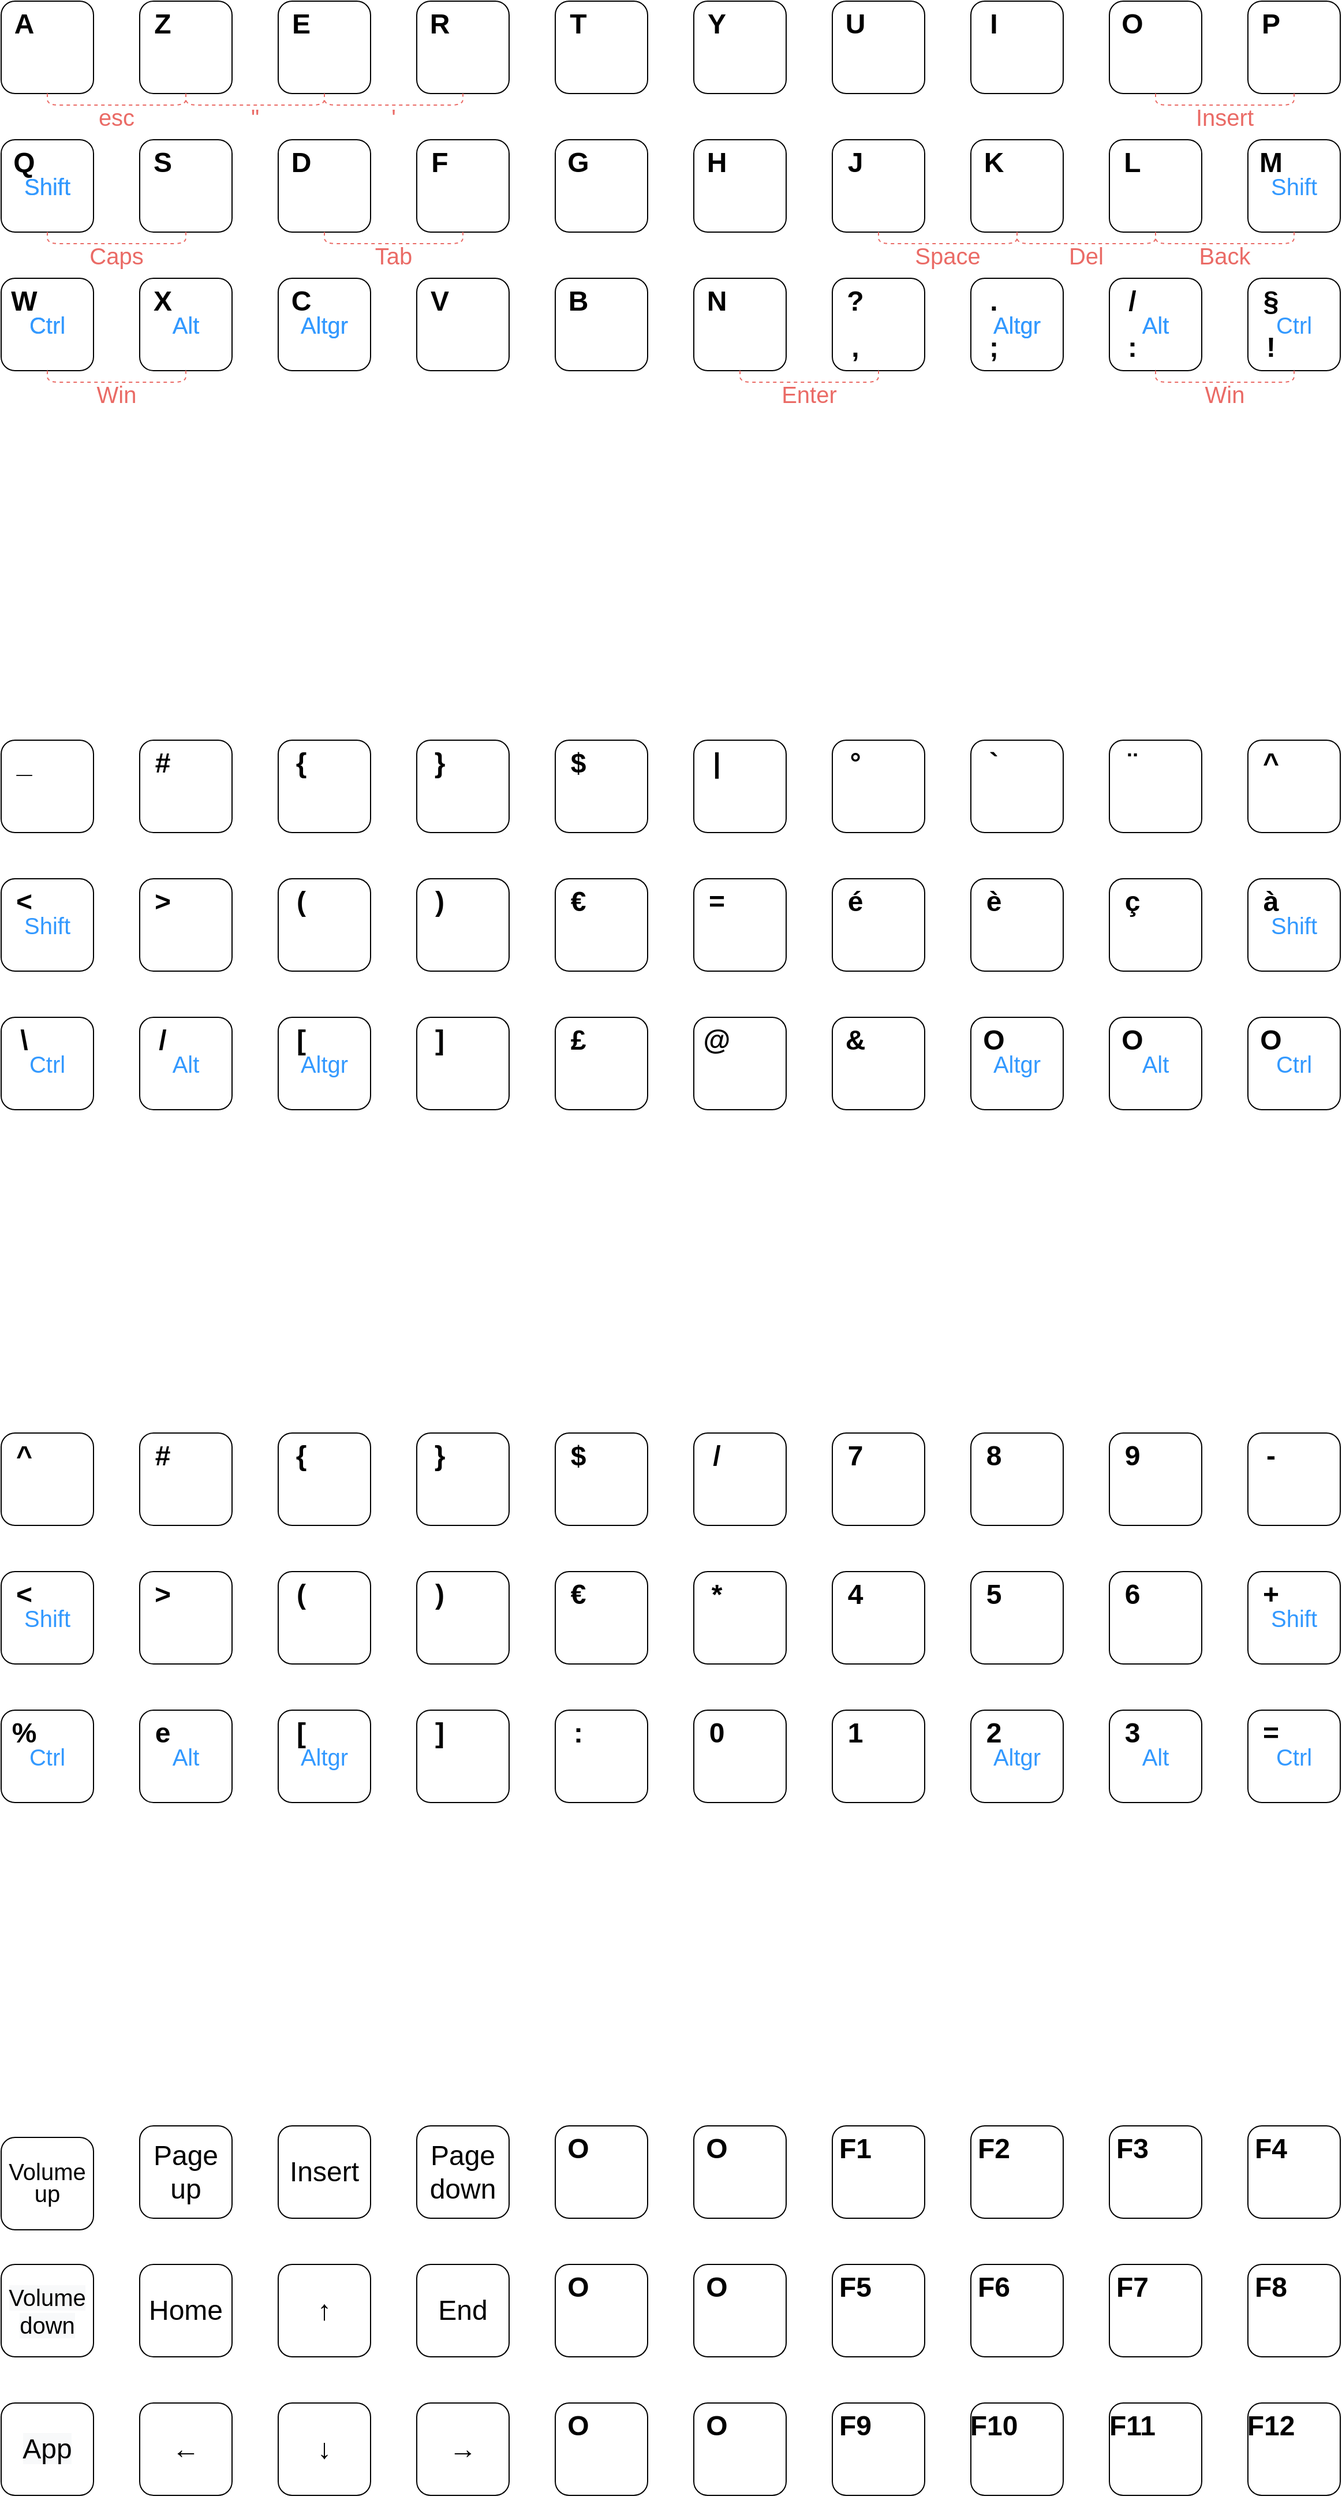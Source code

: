 <mxfile version="13.3.1" type="device"><diagram id="iGb7iEX7B21CggzoJAke" name="Page-1"><mxGraphModel dx="700" dy="813" grid="1" gridSize="10" guides="1" tooltips="1" connect="1" arrows="1" fold="1" page="1" pageScale="1" pageWidth="850" pageHeight="1100" math="0" shadow="0"><root><mxCell id="0"/><mxCell id="1" parent="0"/><mxCell id="D4ultCef6Ulvtvd7dsuu-1" value="" style="rounded=1;whiteSpace=wrap;html=1;" parent="1" vertex="1"><mxGeometry x="120" y="400" width="80" height="80" as="geometry"/></mxCell><mxCell id="D4ultCef6Ulvtvd7dsuu-3" value="" style="rounded=1;whiteSpace=wrap;html=1;" parent="1" vertex="1"><mxGeometry x="1200" y="640" width="80" height="80" as="geometry"/></mxCell><mxCell id="D4ultCef6Ulvtvd7dsuu-4" value="" style="rounded=1;whiteSpace=wrap;html=1;" parent="1" vertex="1"><mxGeometry x="1200" y="520" width="80" height="80" as="geometry"/></mxCell><mxCell id="D4ultCef6Ulvtvd7dsuu-5" value="" style="rounded=1;whiteSpace=wrap;html=1;" parent="1" vertex="1"><mxGeometry x="1200" y="400" width="80" height="80" as="geometry"/></mxCell><mxCell id="D4ultCef6Ulvtvd7dsuu-6" value="" style="rounded=1;whiteSpace=wrap;html=1;" parent="1" vertex="1"><mxGeometry x="1080" y="520" width="80" height="80" as="geometry"/></mxCell><mxCell id="D4ultCef6Ulvtvd7dsuu-7" value="" style="rounded=1;whiteSpace=wrap;html=1;" parent="1" vertex="1"><mxGeometry x="1080" y="400" width="80" height="80" as="geometry"/></mxCell><mxCell id="D4ultCef6Ulvtvd7dsuu-8" value="" style="rounded=1;whiteSpace=wrap;html=1;" parent="1" vertex="1"><mxGeometry x="1080" y="640" width="80" height="80" as="geometry"/></mxCell><mxCell id="D4ultCef6Ulvtvd7dsuu-9" value="" style="rounded=1;whiteSpace=wrap;html=1;" parent="1" vertex="1"><mxGeometry x="960" y="640" width="80" height="80" as="geometry"/></mxCell><mxCell id="D4ultCef6Ulvtvd7dsuu-10" value="" style="rounded=1;whiteSpace=wrap;html=1;" parent="1" vertex="1"><mxGeometry x="240" y="520" width="80" height="80" as="geometry"/></mxCell><mxCell id="D4ultCef6Ulvtvd7dsuu-11" value="" style="rounded=1;whiteSpace=wrap;html=1;" parent="1" vertex="1"><mxGeometry x="840" y="640" width="80" height="80" as="geometry"/></mxCell><mxCell id="D4ultCef6Ulvtvd7dsuu-12" value="" style="rounded=1;whiteSpace=wrap;html=1;" parent="1" vertex="1"><mxGeometry x="720" y="640" width="80" height="80" as="geometry"/></mxCell><mxCell id="D4ultCef6Ulvtvd7dsuu-13" value="" style="rounded=1;whiteSpace=wrap;html=1;" parent="1" vertex="1"><mxGeometry x="600" y="640" width="80" height="80" as="geometry"/></mxCell><mxCell id="D4ultCef6Ulvtvd7dsuu-14" value="" style="rounded=1;whiteSpace=wrap;html=1;" parent="1" vertex="1"><mxGeometry x="480" y="640" width="80" height="80" as="geometry"/></mxCell><mxCell id="D4ultCef6Ulvtvd7dsuu-15" value="" style="rounded=1;whiteSpace=wrap;html=1;" parent="1" vertex="1"><mxGeometry x="360" y="640" width="80" height="80" as="geometry"/></mxCell><mxCell id="D4ultCef6Ulvtvd7dsuu-16" value="" style="rounded=1;whiteSpace=wrap;html=1;" parent="1" vertex="1"><mxGeometry x="240" y="640" width="80" height="80" as="geometry"/></mxCell><mxCell id="D4ultCef6Ulvtvd7dsuu-17" value="" style="rounded=1;whiteSpace=wrap;html=1;" parent="1" vertex="1"><mxGeometry x="120" y="640" width="80" height="80" as="geometry"/></mxCell><mxCell id="D4ultCef6Ulvtvd7dsuu-18" value="" style="rounded=1;whiteSpace=wrap;html=1;" parent="1" vertex="1"><mxGeometry x="960" y="400" width="80" height="80" as="geometry"/></mxCell><mxCell id="D4ultCef6Ulvtvd7dsuu-19" value="" style="rounded=1;whiteSpace=wrap;html=1;" parent="1" vertex="1"><mxGeometry x="960" y="520" width="80" height="80" as="geometry"/></mxCell><mxCell id="D4ultCef6Ulvtvd7dsuu-20" value="" style="rounded=1;whiteSpace=wrap;html=1;" parent="1" vertex="1"><mxGeometry x="840" y="400" width="80" height="80" as="geometry"/></mxCell><mxCell id="D4ultCef6Ulvtvd7dsuu-21" value="" style="rounded=1;whiteSpace=wrap;html=1;" parent="1" vertex="1"><mxGeometry x="840" y="520" width="80" height="80" as="geometry"/></mxCell><mxCell id="D4ultCef6Ulvtvd7dsuu-22" value="" style="rounded=1;whiteSpace=wrap;html=1;" parent="1" vertex="1"><mxGeometry x="720" y="520" width="80" height="80" as="geometry"/></mxCell><mxCell id="D4ultCef6Ulvtvd7dsuu-23" value="" style="rounded=1;whiteSpace=wrap;html=1;" parent="1" vertex="1"><mxGeometry x="600" y="520" width="80" height="80" as="geometry"/></mxCell><mxCell id="D4ultCef6Ulvtvd7dsuu-24" value="" style="rounded=1;whiteSpace=wrap;html=1;" parent="1" vertex="1"><mxGeometry x="480" y="520" width="80" height="80" as="geometry"/></mxCell><mxCell id="D4ultCef6Ulvtvd7dsuu-25" value="" style="rounded=1;whiteSpace=wrap;html=1;" parent="1" vertex="1"><mxGeometry x="360" y="520" width="80" height="80" as="geometry"/></mxCell><mxCell id="D4ultCef6Ulvtvd7dsuu-26" value="" style="rounded=1;whiteSpace=wrap;html=1;" parent="1" vertex="1"><mxGeometry x="120" y="520" width="80" height="80" as="geometry"/></mxCell><mxCell id="D4ultCef6Ulvtvd7dsuu-27" value="" style="rounded=1;whiteSpace=wrap;html=1;" parent="1" vertex="1"><mxGeometry x="720" y="400" width="80" height="80" as="geometry"/></mxCell><mxCell id="D4ultCef6Ulvtvd7dsuu-28" value="" style="rounded=1;whiteSpace=wrap;html=1;" parent="1" vertex="1"><mxGeometry x="600" y="400" width="80" height="80" as="geometry"/></mxCell><mxCell id="D4ultCef6Ulvtvd7dsuu-29" value="" style="rounded=1;whiteSpace=wrap;html=1;" parent="1" vertex="1"><mxGeometry x="480" y="400" width="80" height="80" as="geometry"/></mxCell><mxCell id="D4ultCef6Ulvtvd7dsuu-30" value="" style="rounded=1;whiteSpace=wrap;html=1;" parent="1" vertex="1"><mxGeometry x="360" y="400" width="80" height="80" as="geometry"/></mxCell><mxCell id="D4ultCef6Ulvtvd7dsuu-31" value="" style="rounded=1;whiteSpace=wrap;html=1;" parent="1" vertex="1"><mxGeometry x="240" y="400" width="80" height="80" as="geometry"/></mxCell><mxCell id="D4ultCef6Ulvtvd7dsuu-32" value="&lt;b&gt;&lt;font style=&quot;font-size: 24px&quot;&gt;A&lt;/font&gt;&lt;/b&gt;" style="text;html=1;strokeColor=none;fillColor=none;align=center;verticalAlign=middle;whiteSpace=wrap;rounded=0;" parent="1" vertex="1"><mxGeometry x="130" y="410" width="20" height="20" as="geometry"/></mxCell><mxCell id="D4ultCef6Ulvtvd7dsuu-33" value="&lt;b&gt;&lt;font style=&quot;font-size: 24px&quot;&gt;V&lt;/font&gt;&lt;/b&gt;" style="text;html=1;strokeColor=none;fillColor=none;align=center;verticalAlign=middle;whiteSpace=wrap;rounded=0;" parent="1" vertex="1"><mxGeometry x="490" y="650" width="20" height="20" as="geometry"/></mxCell><mxCell id="D4ultCef6Ulvtvd7dsuu-34" value="&lt;b&gt;&lt;font style=&quot;font-size: 24px&quot;&gt;C&lt;/font&gt;&lt;/b&gt;" style="text;html=1;strokeColor=none;fillColor=none;align=center;verticalAlign=middle;whiteSpace=wrap;rounded=0;" parent="1" vertex="1"><mxGeometry x="370" y="650" width="20" height="20" as="geometry"/></mxCell><mxCell id="D4ultCef6Ulvtvd7dsuu-35" value="&lt;b&gt;&lt;font style=&quot;font-size: 24px&quot;&gt;X&lt;/font&gt;&lt;/b&gt;" style="text;html=1;strokeColor=none;fillColor=none;align=center;verticalAlign=middle;whiteSpace=wrap;rounded=0;" parent="1" vertex="1"><mxGeometry x="250" y="650" width="20" height="20" as="geometry"/></mxCell><mxCell id="D4ultCef6Ulvtvd7dsuu-36" value="&lt;b&gt;&lt;font style=&quot;font-size: 24px&quot;&gt;W&lt;/font&gt;&lt;/b&gt;" style="text;html=1;strokeColor=none;fillColor=none;align=center;verticalAlign=middle;whiteSpace=wrap;rounded=0;" parent="1" vertex="1"><mxGeometry x="130" y="650" width="20" height="20" as="geometry"/></mxCell><mxCell id="D4ultCef6Ulvtvd7dsuu-37" value="&lt;b&gt;&lt;font style=&quot;font-size: 24px&quot;&gt;R&lt;/font&gt;&lt;/b&gt;" style="text;html=1;strokeColor=none;fillColor=none;align=center;verticalAlign=middle;whiteSpace=wrap;rounded=0;" parent="1" vertex="1"><mxGeometry x="490" y="410" width="20" height="20" as="geometry"/></mxCell><mxCell id="D4ultCef6Ulvtvd7dsuu-38" value="&lt;b&gt;&lt;font style=&quot;font-size: 24px&quot;&gt;D&lt;/font&gt;&lt;/b&gt;" style="text;html=1;strokeColor=none;fillColor=none;align=center;verticalAlign=middle;whiteSpace=wrap;rounded=0;" parent="1" vertex="1"><mxGeometry x="370" y="530" width="20" height="20" as="geometry"/></mxCell><mxCell id="D4ultCef6Ulvtvd7dsuu-39" value="&lt;b&gt;&lt;font style=&quot;font-size: 24px&quot;&gt;S&lt;/font&gt;&lt;/b&gt;" style="text;html=1;strokeColor=none;fillColor=none;align=center;verticalAlign=middle;whiteSpace=wrap;rounded=0;" parent="1" vertex="1"><mxGeometry x="250" y="530" width="20" height="20" as="geometry"/></mxCell><mxCell id="D4ultCef6Ulvtvd7dsuu-40" value="&lt;b&gt;&lt;font style=&quot;font-size: 24px&quot;&gt;Q&lt;/font&gt;&lt;/b&gt;" style="text;html=1;strokeColor=none;fillColor=none;align=center;verticalAlign=middle;whiteSpace=wrap;rounded=0;" parent="1" vertex="1"><mxGeometry x="130" y="530" width="20" height="20" as="geometry"/></mxCell><mxCell id="D4ultCef6Ulvtvd7dsuu-41" value="&lt;b&gt;&lt;font style=&quot;font-size: 24px&quot;&gt;E&lt;/font&gt;&lt;/b&gt;" style="text;html=1;strokeColor=none;fillColor=none;align=center;verticalAlign=middle;whiteSpace=wrap;rounded=0;" parent="1" vertex="1"><mxGeometry x="370" y="410" width="20" height="20" as="geometry"/></mxCell><mxCell id="D4ultCef6Ulvtvd7dsuu-42" value="&lt;b&gt;&lt;font style=&quot;font-size: 24px&quot;&gt;Z&lt;/font&gt;&lt;/b&gt;" style="text;html=1;strokeColor=none;fillColor=none;align=center;verticalAlign=middle;whiteSpace=wrap;rounded=0;" parent="1" vertex="1"><mxGeometry x="250" y="410" width="20" height="20" as="geometry"/></mxCell><mxCell id="D4ultCef6Ulvtvd7dsuu-46" value="&lt;b&gt;&lt;font style=&quot;font-size: 24px&quot;&gt;K&lt;/font&gt;&lt;/b&gt;" style="text;html=1;strokeColor=none;fillColor=none;align=center;verticalAlign=middle;whiteSpace=wrap;rounded=0;" parent="1" vertex="1"><mxGeometry x="970" y="530" width="20" height="20" as="geometry"/></mxCell><mxCell id="D4ultCef6Ulvtvd7dsuu-47" value="&lt;b&gt;&lt;font style=&quot;font-size: 24px&quot;&gt;I&lt;/font&gt;&lt;/b&gt;" style="text;html=1;strokeColor=none;fillColor=none;align=center;verticalAlign=middle;whiteSpace=wrap;rounded=0;" parent="1" vertex="1"><mxGeometry x="970" y="410" width="20" height="20" as="geometry"/></mxCell><mxCell id="D4ultCef6Ulvtvd7dsuu-48" value="&lt;span style=&quot;font-size: 24px&quot;&gt;&lt;b&gt;?&lt;/b&gt;&lt;/span&gt;" style="text;html=1;strokeColor=none;fillColor=none;align=center;verticalAlign=middle;whiteSpace=wrap;rounded=0;" parent="1" vertex="1"><mxGeometry x="850" y="650" width="20" height="20" as="geometry"/></mxCell><mxCell id="D4ultCef6Ulvtvd7dsuu-49" value="&lt;b&gt;&lt;font style=&quot;font-size: 24px&quot;&gt;J&lt;/font&gt;&lt;/b&gt;" style="text;html=1;strokeColor=none;fillColor=none;align=center;verticalAlign=middle;whiteSpace=wrap;rounded=0;" parent="1" vertex="1"><mxGeometry x="850" y="530" width="20" height="20" as="geometry"/></mxCell><mxCell id="D4ultCef6Ulvtvd7dsuu-50" value="&lt;b&gt;&lt;font style=&quot;font-size: 24px&quot;&gt;U&lt;/font&gt;&lt;/b&gt;" style="text;html=1;strokeColor=none;fillColor=none;align=center;verticalAlign=middle;whiteSpace=wrap;rounded=0;" parent="1" vertex="1"><mxGeometry x="850" y="410" width="20" height="20" as="geometry"/></mxCell><mxCell id="D4ultCef6Ulvtvd7dsuu-51" value="&lt;b&gt;&lt;font style=&quot;font-size: 24px&quot;&gt;N&lt;/font&gt;&lt;/b&gt;" style="text;html=1;strokeColor=none;fillColor=none;align=center;verticalAlign=middle;whiteSpace=wrap;rounded=0;" parent="1" vertex="1"><mxGeometry x="730" y="650" width="20" height="20" as="geometry"/></mxCell><mxCell id="D4ultCef6Ulvtvd7dsuu-52" value="&lt;b&gt;&lt;font style=&quot;font-size: 24px&quot;&gt;H&lt;/font&gt;&lt;/b&gt;" style="text;html=1;strokeColor=none;fillColor=none;align=center;verticalAlign=middle;whiteSpace=wrap;rounded=0;" parent="1" vertex="1"><mxGeometry x="730" y="530" width="20" height="20" as="geometry"/></mxCell><mxCell id="D4ultCef6Ulvtvd7dsuu-53" value="&lt;b&gt;&lt;font style=&quot;font-size: 24px&quot;&gt;Y&lt;/font&gt;&lt;/b&gt;" style="text;html=1;strokeColor=none;fillColor=none;align=center;verticalAlign=middle;whiteSpace=wrap;rounded=0;" parent="1" vertex="1"><mxGeometry x="730" y="410" width="20" height="20" as="geometry"/></mxCell><mxCell id="D4ultCef6Ulvtvd7dsuu-54" value="&lt;b&gt;&lt;font style=&quot;font-size: 24px&quot;&gt;B&lt;/font&gt;&lt;/b&gt;" style="text;html=1;strokeColor=none;fillColor=none;align=center;verticalAlign=middle;whiteSpace=wrap;rounded=0;" parent="1" vertex="1"><mxGeometry x="610" y="650" width="20" height="20" as="geometry"/></mxCell><mxCell id="D4ultCef6Ulvtvd7dsuu-55" value="&lt;b&gt;&lt;font style=&quot;font-size: 24px&quot;&gt;G&lt;/font&gt;&lt;/b&gt;" style="text;html=1;strokeColor=none;fillColor=none;align=center;verticalAlign=middle;whiteSpace=wrap;rounded=0;" parent="1" vertex="1"><mxGeometry x="610" y="530" width="20" height="20" as="geometry"/></mxCell><mxCell id="D4ultCef6Ulvtvd7dsuu-56" value="&lt;b&gt;&lt;font style=&quot;font-size: 24px&quot;&gt;T&lt;/font&gt;&lt;/b&gt;" style="text;html=1;strokeColor=none;fillColor=none;align=center;verticalAlign=middle;whiteSpace=wrap;rounded=0;" parent="1" vertex="1"><mxGeometry x="610" y="410" width="20" height="20" as="geometry"/></mxCell><mxCell id="D4ultCef6Ulvtvd7dsuu-57" value="&lt;b&gt;&lt;font style=&quot;font-size: 24px&quot;&gt;F&lt;/font&gt;&lt;/b&gt;" style="text;html=1;strokeColor=none;fillColor=none;align=center;verticalAlign=middle;whiteSpace=wrap;rounded=0;" parent="1" vertex="1"><mxGeometry x="490" y="530" width="20" height="20" as="geometry"/></mxCell><mxCell id="D4ultCef6Ulvtvd7dsuu-58" value="&lt;b&gt;&lt;font style=&quot;font-size: 24px&quot;&gt;§&lt;/font&gt;&lt;/b&gt;" style="text;html=1;strokeColor=none;fillColor=none;align=center;verticalAlign=middle;whiteSpace=wrap;rounded=0;" parent="1" vertex="1"><mxGeometry x="1210" y="650" width="20" height="20" as="geometry"/></mxCell><mxCell id="D4ultCef6Ulvtvd7dsuu-59" value="&lt;b&gt;&lt;font style=&quot;font-size: 24px&quot;&gt;M&lt;/font&gt;&lt;/b&gt;" style="text;html=1;strokeColor=none;fillColor=none;align=center;verticalAlign=middle;whiteSpace=wrap;rounded=0;" parent="1" vertex="1"><mxGeometry x="1210" y="530" width="20" height="20" as="geometry"/></mxCell><mxCell id="D4ultCef6Ulvtvd7dsuu-60" value="&lt;b&gt;&lt;font style=&quot;font-size: 24px&quot;&gt;P&lt;/font&gt;&lt;/b&gt;" style="text;html=1;strokeColor=none;fillColor=none;align=center;verticalAlign=middle;whiteSpace=wrap;rounded=0;" parent="1" vertex="1"><mxGeometry x="1210" y="410" width="20" height="20" as="geometry"/></mxCell><mxCell id="D4ultCef6Ulvtvd7dsuu-61" value="&lt;b&gt;&lt;font style=&quot;font-size: 24px&quot;&gt;/&lt;/font&gt;&lt;/b&gt;" style="text;html=1;strokeColor=none;fillColor=none;align=center;verticalAlign=middle;whiteSpace=wrap;rounded=0;" parent="1" vertex="1"><mxGeometry x="1090" y="650" width="20" height="20" as="geometry"/></mxCell><mxCell id="D4ultCef6Ulvtvd7dsuu-62" value="&lt;b&gt;&lt;font style=&quot;font-size: 24px&quot;&gt;O&lt;/font&gt;&lt;/b&gt;" style="text;html=1;strokeColor=none;fillColor=none;align=center;verticalAlign=middle;whiteSpace=wrap;rounded=0;" parent="1" vertex="1"><mxGeometry x="1090" y="410" width="20" height="20" as="geometry"/></mxCell><mxCell id="D4ultCef6Ulvtvd7dsuu-63" value="&lt;b&gt;&lt;font style=&quot;font-size: 24px&quot;&gt;L&lt;/font&gt;&lt;/b&gt;" style="text;html=1;strokeColor=none;fillColor=none;align=center;verticalAlign=middle;whiteSpace=wrap;rounded=0;" parent="1" vertex="1"><mxGeometry x="1090" y="530" width="20" height="20" as="geometry"/></mxCell><mxCell id="D4ultCef6Ulvtvd7dsuu-64" value="&lt;b&gt;&lt;font style=&quot;font-size: 24px&quot;&gt;.&lt;/font&gt;&lt;/b&gt;" style="text;html=1;strokeColor=none;fillColor=none;align=center;verticalAlign=middle;whiteSpace=wrap;rounded=0;" parent="1" vertex="1"><mxGeometry x="970" y="650" width="20" height="20" as="geometry"/></mxCell><mxCell id="D4ultCef6Ulvtvd7dsuu-65" value="&lt;b&gt;&lt;font style=&quot;font-size: 24px&quot;&gt;!&lt;/font&gt;&lt;/b&gt;" style="text;html=1;strokeColor=none;fillColor=none;align=center;verticalAlign=middle;whiteSpace=wrap;rounded=0;" parent="1" vertex="1"><mxGeometry x="1210" y="690" width="20" height="20" as="geometry"/></mxCell><mxCell id="D4ultCef6Ulvtvd7dsuu-66" value="&lt;b&gt;&lt;font style=&quot;font-size: 24px&quot;&gt;:&lt;/font&gt;&lt;/b&gt;" style="text;html=1;strokeColor=none;fillColor=none;align=center;verticalAlign=middle;whiteSpace=wrap;rounded=0;" parent="1" vertex="1"><mxGeometry x="1090" y="690" width="20" height="20" as="geometry"/></mxCell><mxCell id="D4ultCef6Ulvtvd7dsuu-67" value="&lt;b&gt;&lt;font style=&quot;font-size: 24px&quot;&gt;;&lt;/font&gt;&lt;/b&gt;" style="text;html=1;strokeColor=none;fillColor=none;align=center;verticalAlign=middle;whiteSpace=wrap;rounded=0;" parent="1" vertex="1"><mxGeometry x="970" y="690" width="20" height="20" as="geometry"/></mxCell><mxCell id="D4ultCef6Ulvtvd7dsuu-68" value="&lt;b&gt;&lt;font style=&quot;font-size: 24px&quot;&gt;,&lt;/font&gt;&lt;/b&gt;" style="text;html=1;strokeColor=none;fillColor=none;align=center;verticalAlign=middle;whiteSpace=wrap;rounded=0;" parent="1" vertex="1"><mxGeometry x="850" y="690" width="20" height="20" as="geometry"/></mxCell><mxCell id="D4ultCef6Ulvtvd7dsuu-73" value="&lt;font style=&quot;font-size: 20px&quot; color=&quot;#3399ff&quot;&gt;Shift&lt;/font&gt;" style="text;html=1;strokeColor=none;fillColor=none;align=center;verticalAlign=middle;whiteSpace=wrap;rounded=0;" parent="1" vertex="1"><mxGeometry x="1220" y="550" width="40" height="20" as="geometry"/></mxCell><mxCell id="D4ultCef6Ulvtvd7dsuu-74" value="&lt;font style=&quot;font-size: 20px&quot; color=&quot;#3399ff&quot;&gt;Shift&lt;/font&gt;" style="text;html=1;strokeColor=none;fillColor=none;align=center;verticalAlign=middle;whiteSpace=wrap;rounded=0;" parent="1" vertex="1"><mxGeometry x="140" y="550" width="40" height="20" as="geometry"/></mxCell><mxCell id="D4ultCef6Ulvtvd7dsuu-75" value="&lt;font style=&quot;font-size: 20px&quot; color=&quot;#3399ff&quot;&gt;Ctrl&lt;/font&gt;" style="text;html=1;strokeColor=none;fillColor=none;align=center;verticalAlign=middle;whiteSpace=wrap;rounded=0;" parent="1" vertex="1"><mxGeometry x="1220" y="670" width="40" height="20" as="geometry"/></mxCell><mxCell id="D4ultCef6Ulvtvd7dsuu-76" value="&lt;font style=&quot;font-size: 20px&quot; color=&quot;#3399ff&quot;&gt;Ctrl&lt;/font&gt;" style="text;html=1;strokeColor=none;fillColor=none;align=center;verticalAlign=middle;whiteSpace=wrap;rounded=0;" parent="1" vertex="1"><mxGeometry x="140" y="670" width="40" height="20" as="geometry"/></mxCell><mxCell id="D4ultCef6Ulvtvd7dsuu-77" value="" style="endArrow=none;dashed=1;html=1;exitX=0.5;exitY=1;exitDx=0;exitDy=0;entryX=0.5;entryY=1;entryDx=0;entryDy=0;strokeColor=#EA6B66;" parent="1" source="D4ultCef6Ulvtvd7dsuu-12" target="D4ultCef6Ulvtvd7dsuu-11" edge="1"><mxGeometry width="50" height="50" relative="1" as="geometry"><mxPoint x="730" y="800" as="sourcePoint"/><mxPoint x="720" y="600" as="targetPoint"/><Array as="points"><mxPoint x="760" y="730"/><mxPoint x="880" y="730"/></Array></mxGeometry></mxCell><mxCell id="D4ultCef6Ulvtvd7dsuu-79" value="&lt;font color=&quot;#ea6b66&quot;&gt;&lt;span style=&quot;font-size: 20px&quot;&gt;Enter&lt;/span&gt;&lt;/font&gt;" style="text;html=1;strokeColor=none;fillColor=none;align=center;verticalAlign=middle;whiteSpace=wrap;rounded=0;" parent="1" vertex="1"><mxGeometry x="790" y="730" width="60" height="20" as="geometry"/></mxCell><mxCell id="D4ultCef6Ulvtvd7dsuu-80" value="" style="endArrow=none;dashed=1;html=1;exitX=0.5;exitY=1;exitDx=0;exitDy=0;entryX=0.5;entryY=1;entryDx=0;entryDy=0;strokeColor=#EA6B66;" parent="1" edge="1"><mxGeometry width="50" height="50" relative="1" as="geometry"><mxPoint x="1120" y="600" as="sourcePoint"/><mxPoint x="1240" y="600" as="targetPoint"/><Array as="points"><mxPoint x="1120" y="610"/><mxPoint x="1240" y="610"/></Array></mxGeometry></mxCell><mxCell id="D4ultCef6Ulvtvd7dsuu-81" value="&lt;font color=&quot;#ea6b66&quot;&gt;&lt;span style=&quot;font-size: 20px&quot;&gt;Back&lt;/span&gt;&lt;/font&gt;" style="text;html=1;strokeColor=none;fillColor=none;align=center;verticalAlign=middle;whiteSpace=wrap;rounded=0;" parent="1" vertex="1"><mxGeometry x="1150" y="610" width="60" height="20" as="geometry"/></mxCell><mxCell id="D4ultCef6Ulvtvd7dsuu-83" value="&lt;font style=&quot;font-size: 20px&quot; color=&quot;#3399ff&quot;&gt;Alt&lt;/font&gt;" style="text;html=1;strokeColor=none;fillColor=none;align=center;verticalAlign=middle;whiteSpace=wrap;rounded=0;" parent="1" vertex="1"><mxGeometry x="1100" y="670" width="40" height="20" as="geometry"/></mxCell><mxCell id="D4ultCef6Ulvtvd7dsuu-103" value="" style="endArrow=none;dashed=1;html=1;exitX=0.5;exitY=1;exitDx=0;exitDy=0;entryX=0.5;entryY=1;entryDx=0;entryDy=0;strokeColor=#EA6B66;" parent="1" edge="1"><mxGeometry width="50" height="50" relative="1" as="geometry"><mxPoint x="160" y="720" as="sourcePoint"/><mxPoint x="280" y="720" as="targetPoint"/><Array as="points"><mxPoint x="160" y="730"/><mxPoint x="280" y="730"/></Array></mxGeometry></mxCell><mxCell id="D4ultCef6Ulvtvd7dsuu-104" value="&lt;font color=&quot;#ea6b66&quot;&gt;&lt;span style=&quot;font-size: 20px&quot;&gt;Win&lt;/span&gt;&lt;/font&gt;" style="text;html=1;strokeColor=none;fillColor=none;align=center;verticalAlign=middle;whiteSpace=wrap;rounded=0;" parent="1" vertex="1"><mxGeometry x="190" y="730" width="60" height="20" as="geometry"/></mxCell><mxCell id="D4ultCef6Ulvtvd7dsuu-105" value="" style="endArrow=none;dashed=1;html=1;exitX=0.5;exitY=1;exitDx=0;exitDy=0;entryX=0.5;entryY=1;entryDx=0;entryDy=0;strokeColor=#EA6B66;" parent="1" edge="1"><mxGeometry width="50" height="50" relative="1" as="geometry"><mxPoint x="1120" y="720" as="sourcePoint"/><mxPoint x="1240" y="720" as="targetPoint"/><Array as="points"><mxPoint x="1120" y="730"/><mxPoint x="1240" y="730"/></Array></mxGeometry></mxCell><mxCell id="D4ultCef6Ulvtvd7dsuu-106" value="&lt;font color=&quot;#ea6b66&quot;&gt;&lt;span style=&quot;font-size: 20px&quot;&gt;Win&lt;/span&gt;&lt;/font&gt;" style="text;html=1;strokeColor=none;fillColor=none;align=center;verticalAlign=middle;whiteSpace=wrap;rounded=0;" parent="1" vertex="1"><mxGeometry x="1150" y="730" width="60" height="20" as="geometry"/></mxCell><mxCell id="D4ultCef6Ulvtvd7dsuu-107" value="" style="endArrow=none;dashed=1;html=1;exitX=0.5;exitY=1;exitDx=0;exitDy=0;entryX=0.5;entryY=1;entryDx=0;entryDy=0;strokeColor=#EA6B66;" parent="1" edge="1"><mxGeometry width="50" height="50" relative="1" as="geometry"><mxPoint x="160" y="480" as="sourcePoint"/><mxPoint x="280" y="480" as="targetPoint"/><Array as="points"><mxPoint x="160" y="490"/><mxPoint x="280" y="490"/></Array></mxGeometry></mxCell><mxCell id="D4ultCef6Ulvtvd7dsuu-108" value="&lt;font color=&quot;#ea6b66&quot;&gt;&lt;span style=&quot;font-size: 20px&quot;&gt;esc&lt;/span&gt;&lt;/font&gt;" style="text;html=1;strokeColor=none;fillColor=none;align=center;verticalAlign=middle;whiteSpace=wrap;rounded=0;" parent="1" vertex="1"><mxGeometry x="190" y="490" width="60" height="20" as="geometry"/></mxCell><mxCell id="D4ultCef6Ulvtvd7dsuu-117" value="" style="endArrow=none;dashed=1;html=1;exitX=0.5;exitY=1;exitDx=0;exitDy=0;entryX=0.5;entryY=1;entryDx=0;entryDy=0;strokeColor=#EA6B66;" parent="1" edge="1"><mxGeometry width="50" height="50" relative="1" as="geometry"><mxPoint x="1000" y="600" as="sourcePoint"/><mxPoint x="1120" y="600" as="targetPoint"/><Array as="points"><mxPoint x="1000" y="610"/><mxPoint x="1120" y="610"/></Array></mxGeometry></mxCell><mxCell id="D4ultCef6Ulvtvd7dsuu-118" value="&lt;font color=&quot;#ea6b66&quot;&gt;&lt;span style=&quot;font-size: 20px&quot;&gt;Del&lt;/span&gt;&lt;/font&gt;" style="text;html=1;strokeColor=none;fillColor=none;align=center;verticalAlign=middle;whiteSpace=wrap;rounded=0;" parent="1" vertex="1"><mxGeometry x="1030" y="610" width="60" height="20" as="geometry"/></mxCell><mxCell id="D4ultCef6Ulvtvd7dsuu-119" value="" style="endArrow=none;dashed=1;html=1;exitX=0.5;exitY=1;exitDx=0;exitDy=0;entryX=0.5;entryY=1;entryDx=0;entryDy=0;strokeColor=#EA6B66;" parent="1" edge="1"><mxGeometry width="50" height="50" relative="1" as="geometry"><mxPoint x="880" y="600" as="sourcePoint"/><mxPoint x="1000" y="600" as="targetPoint"/><Array as="points"><mxPoint x="880" y="610"/><mxPoint x="1000" y="610"/></Array></mxGeometry></mxCell><mxCell id="D4ultCef6Ulvtvd7dsuu-120" value="&lt;font color=&quot;#ea6b66&quot;&gt;&lt;span style=&quot;font-size: 20px&quot;&gt;Space&lt;/span&gt;&lt;/font&gt;" style="text;html=1;strokeColor=none;fillColor=none;align=center;verticalAlign=middle;whiteSpace=wrap;rounded=0;" parent="1" vertex="1"><mxGeometry x="910" y="610" width="60" height="20" as="geometry"/></mxCell><mxCell id="D4ultCef6Ulvtvd7dsuu-121" value="" style="endArrow=none;dashed=1;html=1;exitX=0.5;exitY=1;exitDx=0;exitDy=0;entryX=0.5;entryY=1;entryDx=0;entryDy=0;strokeColor=#EA6B66;" parent="1" edge="1"><mxGeometry width="50" height="50" relative="1" as="geometry"><mxPoint x="160" y="600" as="sourcePoint"/><mxPoint x="280" y="600" as="targetPoint"/><Array as="points"><mxPoint x="160" y="610"/><mxPoint x="280" y="610"/></Array></mxGeometry></mxCell><mxCell id="D4ultCef6Ulvtvd7dsuu-122" value="&lt;font color=&quot;#ea6b66&quot;&gt;&lt;span style=&quot;font-size: 20px&quot;&gt;Caps&lt;/span&gt;&lt;/font&gt;" style="text;html=1;strokeColor=none;fillColor=none;align=center;verticalAlign=middle;whiteSpace=wrap;rounded=0;" parent="1" vertex="1"><mxGeometry x="190" y="610" width="60" height="20" as="geometry"/></mxCell><mxCell id="D4ultCef6Ulvtvd7dsuu-125" value="" style="endArrow=none;dashed=1;html=1;exitX=0.5;exitY=1;exitDx=0;exitDy=0;entryX=0.5;entryY=1;entryDx=0;entryDy=0;strokeColor=#EA6B66;" parent="1" edge="1"><mxGeometry width="50" height="50" relative="1" as="geometry"><mxPoint x="400" y="600" as="sourcePoint"/><mxPoint x="520" y="600" as="targetPoint"/><Array as="points"><mxPoint x="400" y="610"/><mxPoint x="520" y="610"/></Array></mxGeometry></mxCell><mxCell id="D4ultCef6Ulvtvd7dsuu-126" value="&lt;font color=&quot;#ea6b66&quot;&gt;&lt;span style=&quot;font-size: 20px&quot;&gt;Tab&lt;/span&gt;&lt;/font&gt;" style="text;html=1;strokeColor=none;fillColor=none;align=center;verticalAlign=middle;whiteSpace=wrap;rounded=0;" parent="1" vertex="1"><mxGeometry x="430" y="610" width="60" height="20" as="geometry"/></mxCell><mxCell id="D4ultCef6Ulvtvd7dsuu-131" value="" style="rounded=1;whiteSpace=wrap;html=1;" parent="1" vertex="1"><mxGeometry x="120" y="1040" width="80" height="80" as="geometry"/></mxCell><mxCell id="D4ultCef6Ulvtvd7dsuu-132" value="" style="rounded=1;whiteSpace=wrap;html=1;" parent="1" vertex="1"><mxGeometry x="1200" y="1280" width="80" height="80" as="geometry"/></mxCell><mxCell id="D4ultCef6Ulvtvd7dsuu-133" value="" style="rounded=1;whiteSpace=wrap;html=1;" parent="1" vertex="1"><mxGeometry x="1200" y="1160" width="80" height="80" as="geometry"/></mxCell><mxCell id="D4ultCef6Ulvtvd7dsuu-134" value="" style="rounded=1;whiteSpace=wrap;html=1;" parent="1" vertex="1"><mxGeometry x="1200" y="1040" width="80" height="80" as="geometry"/></mxCell><mxCell id="D4ultCef6Ulvtvd7dsuu-135" value="" style="rounded=1;whiteSpace=wrap;html=1;" parent="1" vertex="1"><mxGeometry x="1080" y="1160" width="80" height="80" as="geometry"/></mxCell><mxCell id="D4ultCef6Ulvtvd7dsuu-136" value="" style="rounded=1;whiteSpace=wrap;html=1;" parent="1" vertex="1"><mxGeometry x="1080" y="1040" width="80" height="80" as="geometry"/></mxCell><mxCell id="D4ultCef6Ulvtvd7dsuu-137" value="" style="rounded=1;whiteSpace=wrap;html=1;" parent="1" vertex="1"><mxGeometry x="1080" y="1280" width="80" height="80" as="geometry"/></mxCell><mxCell id="D4ultCef6Ulvtvd7dsuu-138" value="" style="rounded=1;whiteSpace=wrap;html=1;" parent="1" vertex="1"><mxGeometry x="960" y="1280" width="80" height="80" as="geometry"/></mxCell><mxCell id="D4ultCef6Ulvtvd7dsuu-139" value="" style="rounded=1;whiteSpace=wrap;html=1;" parent="1" vertex="1"><mxGeometry x="240" y="1160" width="80" height="80" as="geometry"/></mxCell><mxCell id="D4ultCef6Ulvtvd7dsuu-140" value="" style="rounded=1;whiteSpace=wrap;html=1;" parent="1" vertex="1"><mxGeometry x="840" y="1280" width="80" height="80" as="geometry"/></mxCell><mxCell id="D4ultCef6Ulvtvd7dsuu-141" value="" style="rounded=1;whiteSpace=wrap;html=1;" parent="1" vertex="1"><mxGeometry x="600" y="1280" width="80" height="80" as="geometry"/></mxCell><mxCell id="D4ultCef6Ulvtvd7dsuu-142" value="" style="rounded=1;whiteSpace=wrap;html=1;" parent="1" vertex="1"><mxGeometry x="720" y="1280" width="80" height="80" as="geometry"/></mxCell><mxCell id="D4ultCef6Ulvtvd7dsuu-143" value="" style="rounded=1;whiteSpace=wrap;html=1;" parent="1" vertex="1"><mxGeometry x="480" y="1280" width="80" height="80" as="geometry"/></mxCell><mxCell id="D4ultCef6Ulvtvd7dsuu-144" value="" style="rounded=1;whiteSpace=wrap;html=1;" parent="1" vertex="1"><mxGeometry x="360" y="1280" width="80" height="80" as="geometry"/></mxCell><mxCell id="D4ultCef6Ulvtvd7dsuu-145" value="" style="rounded=1;whiteSpace=wrap;html=1;" parent="1" vertex="1"><mxGeometry x="240" y="1280" width="80" height="80" as="geometry"/></mxCell><mxCell id="D4ultCef6Ulvtvd7dsuu-146" value="" style="rounded=1;whiteSpace=wrap;html=1;" parent="1" vertex="1"><mxGeometry x="120" y="1280" width="80" height="80" as="geometry"/></mxCell><mxCell id="D4ultCef6Ulvtvd7dsuu-147" value="" style="rounded=1;whiteSpace=wrap;html=1;" parent="1" vertex="1"><mxGeometry x="960" y="1040" width="80" height="80" as="geometry"/></mxCell><mxCell id="D4ultCef6Ulvtvd7dsuu-148" value="" style="rounded=1;whiteSpace=wrap;html=1;" parent="1" vertex="1"><mxGeometry x="960" y="1160" width="80" height="80" as="geometry"/></mxCell><mxCell id="D4ultCef6Ulvtvd7dsuu-149" value="" style="rounded=1;whiteSpace=wrap;html=1;" parent="1" vertex="1"><mxGeometry x="840" y="1040" width="80" height="80" as="geometry"/></mxCell><mxCell id="D4ultCef6Ulvtvd7dsuu-150" value="" style="rounded=1;whiteSpace=wrap;html=1;" parent="1" vertex="1"><mxGeometry x="840" y="1160" width="80" height="80" as="geometry"/></mxCell><mxCell id="D4ultCef6Ulvtvd7dsuu-151" value="" style="rounded=1;whiteSpace=wrap;html=1;" parent="1" vertex="1"><mxGeometry x="600" y="1160" width="80" height="80" as="geometry"/></mxCell><mxCell id="D4ultCef6Ulvtvd7dsuu-152" value="" style="rounded=1;whiteSpace=wrap;html=1;" parent="1" vertex="1"><mxGeometry x="720" y="1160" width="80" height="80" as="geometry"/></mxCell><mxCell id="D4ultCef6Ulvtvd7dsuu-153" value="" style="rounded=1;whiteSpace=wrap;html=1;" parent="1" vertex="1"><mxGeometry x="480" y="1160" width="80" height="80" as="geometry"/></mxCell><mxCell id="D4ultCef6Ulvtvd7dsuu-154" value="" style="rounded=1;whiteSpace=wrap;html=1;" parent="1" vertex="1"><mxGeometry x="360" y="1160" width="80" height="80" as="geometry"/></mxCell><mxCell id="D4ultCef6Ulvtvd7dsuu-155" value="" style="rounded=1;whiteSpace=wrap;html=1;" parent="1" vertex="1"><mxGeometry x="120" y="1160" width="80" height="80" as="geometry"/></mxCell><mxCell id="D4ultCef6Ulvtvd7dsuu-156" value="" style="rounded=1;whiteSpace=wrap;html=1;" parent="1" vertex="1"><mxGeometry x="600" y="1040" width="80" height="80" as="geometry"/></mxCell><mxCell id="D4ultCef6Ulvtvd7dsuu-157" value="" style="rounded=1;whiteSpace=wrap;html=1;" parent="1" vertex="1"><mxGeometry x="720" y="1040" width="80" height="80" as="geometry"/></mxCell><mxCell id="D4ultCef6Ulvtvd7dsuu-158" value="" style="rounded=1;whiteSpace=wrap;html=1;" parent="1" vertex="1"><mxGeometry x="480" y="1040" width="80" height="80" as="geometry"/></mxCell><mxCell id="D4ultCef6Ulvtvd7dsuu-159" value="" style="rounded=1;whiteSpace=wrap;html=1;" parent="1" vertex="1"><mxGeometry x="360" y="1040" width="80" height="80" as="geometry"/></mxCell><mxCell id="D4ultCef6Ulvtvd7dsuu-160" value="" style="rounded=1;whiteSpace=wrap;html=1;" parent="1" vertex="1"><mxGeometry x="240" y="1040" width="80" height="80" as="geometry"/></mxCell><mxCell id="D4ultCef6Ulvtvd7dsuu-161" value="&lt;span style=&quot;font-size: 24px&quot;&gt;&lt;b&gt;_&lt;/b&gt;&lt;/span&gt;" style="text;html=1;strokeColor=none;fillColor=none;align=center;verticalAlign=middle;whiteSpace=wrap;rounded=0;" parent="1" vertex="1"><mxGeometry x="130" y="1050" width="20" height="20" as="geometry"/></mxCell><mxCell id="D4ultCef6Ulvtvd7dsuu-162" value="&lt;b&gt;&lt;font style=&quot;font-size: 24px&quot;&gt;]&lt;/font&gt;&lt;/b&gt;" style="text;html=1;strokeColor=none;fillColor=none;align=center;verticalAlign=middle;whiteSpace=wrap;rounded=0;" parent="1" vertex="1"><mxGeometry x="490" y="1290" width="20" height="20" as="geometry"/></mxCell><mxCell id="D4ultCef6Ulvtvd7dsuu-163" value="&lt;span style=&quot;font-size: 24px&quot;&gt;&lt;b&gt;[&lt;/b&gt;&lt;/span&gt;" style="text;html=1;strokeColor=none;fillColor=none;align=center;verticalAlign=middle;whiteSpace=wrap;rounded=0;" parent="1" vertex="1"><mxGeometry x="370" y="1290" width="20" height="20" as="geometry"/></mxCell><mxCell id="D4ultCef6Ulvtvd7dsuu-164" value="&lt;b&gt;&lt;font style=&quot;font-size: 24px&quot;&gt;/&lt;/font&gt;&lt;/b&gt;" style="text;html=1;strokeColor=none;fillColor=none;align=center;verticalAlign=middle;whiteSpace=wrap;rounded=0;" parent="1" vertex="1"><mxGeometry x="250" y="1290" width="20" height="20" as="geometry"/></mxCell><mxCell id="D4ultCef6Ulvtvd7dsuu-165" value="&lt;b&gt;&lt;font style=&quot;font-size: 24px&quot;&gt;\&lt;/font&gt;&lt;/b&gt;" style="text;html=1;strokeColor=none;fillColor=none;align=center;verticalAlign=middle;whiteSpace=wrap;rounded=0;" parent="1" vertex="1"><mxGeometry x="130" y="1290" width="20" height="20" as="geometry"/></mxCell><mxCell id="D4ultCef6Ulvtvd7dsuu-166" value="&lt;b&gt;&lt;font style=&quot;font-size: 24px&quot;&gt;}&lt;/font&gt;&lt;/b&gt;" style="text;html=1;strokeColor=none;fillColor=none;align=center;verticalAlign=middle;whiteSpace=wrap;rounded=0;" parent="1" vertex="1"><mxGeometry x="490" y="1050" width="20" height="20" as="geometry"/></mxCell><mxCell id="D4ultCef6Ulvtvd7dsuu-167" value="&lt;b&gt;&lt;font style=&quot;font-size: 24px&quot;&gt;(&lt;/font&gt;&lt;/b&gt;" style="text;html=1;strokeColor=none;fillColor=none;align=center;verticalAlign=middle;whiteSpace=wrap;rounded=0;" parent="1" vertex="1"><mxGeometry x="370" y="1170" width="20" height="20" as="geometry"/></mxCell><mxCell id="D4ultCef6Ulvtvd7dsuu-168" value="&lt;b&gt;&lt;font style=&quot;font-size: 24px&quot;&gt;&amp;gt;&lt;/font&gt;&lt;/b&gt;" style="text;html=1;strokeColor=none;fillColor=none;align=center;verticalAlign=middle;whiteSpace=wrap;rounded=0;" parent="1" vertex="1"><mxGeometry x="250" y="1170" width="20" height="20" as="geometry"/></mxCell><mxCell id="D4ultCef6Ulvtvd7dsuu-169" value="&lt;b&gt;&lt;font style=&quot;font-size: 24px&quot;&gt;&amp;lt;&lt;/font&gt;&lt;/b&gt;" style="text;html=1;strokeColor=none;fillColor=none;align=center;verticalAlign=middle;whiteSpace=wrap;rounded=0;" parent="1" vertex="1"><mxGeometry x="130" y="1170" width="20" height="20" as="geometry"/></mxCell><mxCell id="D4ultCef6Ulvtvd7dsuu-170" value="&lt;b&gt;&lt;font style=&quot;font-size: 24px&quot;&gt;{&lt;/font&gt;&lt;/b&gt;" style="text;html=1;strokeColor=none;fillColor=none;align=center;verticalAlign=middle;whiteSpace=wrap;rounded=0;" parent="1" vertex="1"><mxGeometry x="370" y="1050" width="20" height="20" as="geometry"/></mxCell><mxCell id="D4ultCef6Ulvtvd7dsuu-171" value="&lt;b&gt;&lt;font style=&quot;font-size: 24px&quot;&gt;#&lt;/font&gt;&lt;/b&gt;" style="text;html=1;strokeColor=none;fillColor=none;align=center;verticalAlign=middle;whiteSpace=wrap;rounded=0;" parent="1" vertex="1"><mxGeometry x="250" y="1050" width="20" height="20" as="geometry"/></mxCell><mxCell id="D4ultCef6Ulvtvd7dsuu-172" value="&lt;b&gt;&lt;font style=&quot;font-size: 24px&quot;&gt;è&lt;/font&gt;&lt;/b&gt;" style="text;html=1;strokeColor=none;fillColor=none;align=center;verticalAlign=middle;whiteSpace=wrap;rounded=0;" parent="1" vertex="1"><mxGeometry x="970" y="1170" width="20" height="20" as="geometry"/></mxCell><mxCell id="D4ultCef6Ulvtvd7dsuu-173" value="&lt;span style=&quot;font-size: 24px&quot;&gt;&lt;b&gt;`&lt;/b&gt;&lt;/span&gt;" style="text;html=1;strokeColor=none;fillColor=none;align=center;verticalAlign=middle;whiteSpace=wrap;rounded=0;" parent="1" vertex="1"><mxGeometry x="970" y="1050" width="20" height="20" as="geometry"/></mxCell><mxCell id="D4ultCef6Ulvtvd7dsuu-174" value="&lt;span style=&quot;font-size: 24px&quot;&gt;&lt;b&gt;&amp;amp;&lt;/b&gt;&lt;/span&gt;" style="text;html=1;strokeColor=none;fillColor=none;align=center;verticalAlign=middle;whiteSpace=wrap;rounded=0;" parent="1" vertex="1"><mxGeometry x="850" y="1290" width="20" height="20" as="geometry"/></mxCell><mxCell id="D4ultCef6Ulvtvd7dsuu-175" value="&lt;span style=&quot;font-size: 24px&quot;&gt;&lt;b&gt;é&lt;/b&gt;&lt;/span&gt;" style="text;html=1;strokeColor=none;fillColor=none;align=center;verticalAlign=middle;whiteSpace=wrap;rounded=0;" parent="1" vertex="1"><mxGeometry x="850" y="1170" width="20" height="20" as="geometry"/></mxCell><mxCell id="D4ultCef6Ulvtvd7dsuu-176" value="&lt;span style=&quot;font-size: 24px&quot;&gt;&lt;b&gt;°&lt;/b&gt;&lt;/span&gt;" style="text;html=1;strokeColor=none;fillColor=none;align=center;verticalAlign=middle;whiteSpace=wrap;rounded=0;" parent="1" vertex="1"><mxGeometry x="850" y="1050" width="20" height="20" as="geometry"/></mxCell><mxCell id="D4ultCef6Ulvtvd7dsuu-177" value="&lt;b&gt;&lt;font style=&quot;font-size: 24px&quot;&gt;£&lt;/font&gt;&lt;/b&gt;" style="text;html=1;strokeColor=none;fillColor=none;align=center;verticalAlign=middle;whiteSpace=wrap;rounded=0;" parent="1" vertex="1"><mxGeometry x="610" y="1290" width="20" height="20" as="geometry"/></mxCell><mxCell id="D4ultCef6Ulvtvd7dsuu-178" value="&lt;b&gt;&lt;font style=&quot;font-size: 24px&quot;&gt;€&lt;/font&gt;&lt;/b&gt;" style="text;html=1;strokeColor=none;fillColor=none;align=center;verticalAlign=middle;whiteSpace=wrap;rounded=0;" parent="1" vertex="1"><mxGeometry x="610" y="1170" width="20" height="20" as="geometry"/></mxCell><mxCell id="D4ultCef6Ulvtvd7dsuu-179" value="&lt;b&gt;&lt;font style=&quot;font-size: 24px&quot;&gt;$&lt;/font&gt;&lt;/b&gt;" style="text;html=1;strokeColor=none;fillColor=none;align=center;verticalAlign=middle;whiteSpace=wrap;rounded=0;" parent="1" vertex="1"><mxGeometry x="610" y="1050" width="20" height="20" as="geometry"/></mxCell><mxCell id="D4ultCef6Ulvtvd7dsuu-180" value="&lt;b&gt;&lt;font style=&quot;font-size: 24px&quot;&gt;@&lt;/font&gt;&lt;/b&gt;" style="text;html=1;strokeColor=none;fillColor=none;align=center;verticalAlign=middle;whiteSpace=wrap;rounded=0;" parent="1" vertex="1"><mxGeometry x="730" y="1290" width="20" height="20" as="geometry"/></mxCell><mxCell id="D4ultCef6Ulvtvd7dsuu-181" value="&lt;b&gt;&lt;font style=&quot;font-size: 24px&quot;&gt;=&lt;/font&gt;&lt;/b&gt;" style="text;html=1;strokeColor=none;fillColor=none;align=center;verticalAlign=middle;whiteSpace=wrap;rounded=0;" parent="1" vertex="1"><mxGeometry x="730" y="1170" width="20" height="20" as="geometry"/></mxCell><mxCell id="D4ultCef6Ulvtvd7dsuu-182" value="&lt;b&gt;&lt;font style=&quot;font-size: 24px&quot;&gt;|&lt;/font&gt;&lt;/b&gt;" style="text;html=1;strokeColor=none;fillColor=none;align=center;verticalAlign=middle;whiteSpace=wrap;rounded=0;" parent="1" vertex="1"><mxGeometry x="730" y="1050" width="20" height="20" as="geometry"/></mxCell><mxCell id="D4ultCef6Ulvtvd7dsuu-183" value="&lt;b&gt;&lt;font style=&quot;font-size: 24px&quot;&gt;)&lt;/font&gt;&lt;/b&gt;" style="text;html=1;strokeColor=none;fillColor=none;align=center;verticalAlign=middle;whiteSpace=wrap;rounded=0;" parent="1" vertex="1"><mxGeometry x="490" y="1170" width="20" height="20" as="geometry"/></mxCell><mxCell id="D4ultCef6Ulvtvd7dsuu-184" value="&lt;b&gt;&lt;font style=&quot;font-size: 24px&quot;&gt;O&lt;/font&gt;&lt;/b&gt;" style="text;html=1;strokeColor=none;fillColor=none;align=center;verticalAlign=middle;whiteSpace=wrap;rounded=0;" parent="1" vertex="1"><mxGeometry x="1210" y="1290" width="20" height="20" as="geometry"/></mxCell><mxCell id="D4ultCef6Ulvtvd7dsuu-185" value="&lt;b&gt;&lt;font style=&quot;font-size: 24px&quot;&gt;à&lt;/font&gt;&lt;/b&gt;" style="text;html=1;strokeColor=none;fillColor=none;align=center;verticalAlign=middle;whiteSpace=wrap;rounded=0;" parent="1" vertex="1"><mxGeometry x="1210" y="1170" width="20" height="20" as="geometry"/></mxCell><mxCell id="D4ultCef6Ulvtvd7dsuu-186" value="&lt;b&gt;&lt;font style=&quot;font-size: 24px&quot;&gt;^&lt;/font&gt;&lt;/b&gt;" style="text;html=1;strokeColor=none;fillColor=none;align=center;verticalAlign=middle;whiteSpace=wrap;rounded=0;" parent="1" vertex="1"><mxGeometry x="1210" y="1050" width="20" height="20" as="geometry"/></mxCell><mxCell id="D4ultCef6Ulvtvd7dsuu-187" value="&lt;b&gt;&lt;font style=&quot;font-size: 24px&quot;&gt;O&lt;/font&gt;&lt;/b&gt;" style="text;html=1;strokeColor=none;fillColor=none;align=center;verticalAlign=middle;whiteSpace=wrap;rounded=0;" parent="1" vertex="1"><mxGeometry x="1090" y="1290" width="20" height="20" as="geometry"/></mxCell><mxCell id="D4ultCef6Ulvtvd7dsuu-188" value="&lt;b&gt;&lt;font style=&quot;font-size: 24px&quot;&gt;¨&lt;/font&gt;&lt;/b&gt;" style="text;html=1;strokeColor=none;fillColor=none;align=center;verticalAlign=middle;whiteSpace=wrap;rounded=0;" parent="1" vertex="1"><mxGeometry x="1090" y="1050" width="20" height="20" as="geometry"/></mxCell><mxCell id="D4ultCef6Ulvtvd7dsuu-189" value="&lt;span style=&quot;font-size: 24px&quot;&gt;&lt;b&gt;ç&lt;/b&gt;&lt;/span&gt;" style="text;html=1;strokeColor=none;fillColor=none;align=center;verticalAlign=middle;whiteSpace=wrap;rounded=0;" parent="1" vertex="1"><mxGeometry x="1090" y="1170" width="20" height="20" as="geometry"/></mxCell><mxCell id="D4ultCef6Ulvtvd7dsuu-190" value="&lt;b&gt;&lt;font style=&quot;font-size: 24px&quot;&gt;O&lt;/font&gt;&lt;/b&gt;" style="text;html=1;strokeColor=none;fillColor=none;align=center;verticalAlign=middle;whiteSpace=wrap;rounded=0;" parent="1" vertex="1"><mxGeometry x="970" y="1290" width="20" height="20" as="geometry"/></mxCell><mxCell id="D4ultCef6Ulvtvd7dsuu-248" value="" style="rounded=1;whiteSpace=wrap;html=1;" parent="1" vertex="1"><mxGeometry x="120" y="1640" width="80" height="80" as="geometry"/></mxCell><mxCell id="D4ultCef6Ulvtvd7dsuu-249" value="" style="rounded=1;whiteSpace=wrap;html=1;" parent="1" vertex="1"><mxGeometry x="1200" y="1880" width="80" height="80" as="geometry"/></mxCell><mxCell id="D4ultCef6Ulvtvd7dsuu-250" value="" style="rounded=1;whiteSpace=wrap;html=1;" parent="1" vertex="1"><mxGeometry x="1200" y="1760" width="80" height="80" as="geometry"/></mxCell><mxCell id="D4ultCef6Ulvtvd7dsuu-251" value="" style="rounded=1;whiteSpace=wrap;html=1;" parent="1" vertex="1"><mxGeometry x="1200" y="1640" width="80" height="80" as="geometry"/></mxCell><mxCell id="D4ultCef6Ulvtvd7dsuu-252" value="" style="rounded=1;whiteSpace=wrap;html=1;" parent="1" vertex="1"><mxGeometry x="1080" y="1760" width="80" height="80" as="geometry"/></mxCell><mxCell id="D4ultCef6Ulvtvd7dsuu-253" value="" style="rounded=1;whiteSpace=wrap;html=1;" parent="1" vertex="1"><mxGeometry x="1080" y="1640" width="80" height="80" as="geometry"/></mxCell><mxCell id="D4ultCef6Ulvtvd7dsuu-254" value="" style="rounded=1;whiteSpace=wrap;html=1;" parent="1" vertex="1"><mxGeometry x="1080" y="1880" width="80" height="80" as="geometry"/></mxCell><mxCell id="D4ultCef6Ulvtvd7dsuu-255" value="" style="rounded=1;whiteSpace=wrap;html=1;" parent="1" vertex="1"><mxGeometry x="960" y="1880" width="80" height="80" as="geometry"/></mxCell><mxCell id="D4ultCef6Ulvtvd7dsuu-256" value="" style="rounded=1;whiteSpace=wrap;html=1;" parent="1" vertex="1"><mxGeometry x="240" y="1760" width="80" height="80" as="geometry"/></mxCell><mxCell id="D4ultCef6Ulvtvd7dsuu-257" value="" style="rounded=1;whiteSpace=wrap;html=1;" parent="1" vertex="1"><mxGeometry x="840" y="1880" width="80" height="80" as="geometry"/></mxCell><mxCell id="D4ultCef6Ulvtvd7dsuu-258" value="" style="rounded=1;whiteSpace=wrap;html=1;" parent="1" vertex="1"><mxGeometry x="720" y="1880" width="80" height="80" as="geometry"/></mxCell><mxCell id="D4ultCef6Ulvtvd7dsuu-260" value="" style="rounded=1;whiteSpace=wrap;html=1;" parent="1" vertex="1"><mxGeometry x="480" y="1880" width="80" height="80" as="geometry"/></mxCell><mxCell id="D4ultCef6Ulvtvd7dsuu-261" value="" style="rounded=1;whiteSpace=wrap;html=1;" parent="1" vertex="1"><mxGeometry x="360" y="1880" width="80" height="80" as="geometry"/></mxCell><mxCell id="D4ultCef6Ulvtvd7dsuu-262" value="" style="rounded=1;whiteSpace=wrap;html=1;" parent="1" vertex="1"><mxGeometry x="240" y="1880" width="80" height="80" as="geometry"/></mxCell><mxCell id="D4ultCef6Ulvtvd7dsuu-263" value="" style="rounded=1;whiteSpace=wrap;html=1;" parent="1" vertex="1"><mxGeometry x="120" y="1880" width="80" height="80" as="geometry"/></mxCell><mxCell id="D4ultCef6Ulvtvd7dsuu-264" value="" style="rounded=1;whiteSpace=wrap;html=1;" parent="1" vertex="1"><mxGeometry x="960" y="1640" width="80" height="80" as="geometry"/></mxCell><mxCell id="D4ultCef6Ulvtvd7dsuu-265" value="" style="rounded=1;whiteSpace=wrap;html=1;" parent="1" vertex="1"><mxGeometry x="960" y="1760" width="80" height="80" as="geometry"/></mxCell><mxCell id="D4ultCef6Ulvtvd7dsuu-266" value="" style="rounded=1;whiteSpace=wrap;html=1;" parent="1" vertex="1"><mxGeometry x="840" y="1640" width="80" height="80" as="geometry"/></mxCell><mxCell id="D4ultCef6Ulvtvd7dsuu-267" value="" style="rounded=1;whiteSpace=wrap;html=1;" parent="1" vertex="1"><mxGeometry x="840" y="1760" width="80" height="80" as="geometry"/></mxCell><mxCell id="D4ultCef6Ulvtvd7dsuu-268" value="" style="rounded=1;whiteSpace=wrap;html=1;" parent="1" vertex="1"><mxGeometry x="720" y="1760" width="80" height="80" as="geometry"/></mxCell><mxCell id="D4ultCef6Ulvtvd7dsuu-270" value="" style="rounded=1;whiteSpace=wrap;html=1;" parent="1" vertex="1"><mxGeometry x="480" y="1760" width="80" height="80" as="geometry"/></mxCell><mxCell id="D4ultCef6Ulvtvd7dsuu-271" value="" style="rounded=1;whiteSpace=wrap;html=1;" parent="1" vertex="1"><mxGeometry x="360" y="1760" width="80" height="80" as="geometry"/></mxCell><mxCell id="D4ultCef6Ulvtvd7dsuu-272" value="" style="rounded=1;whiteSpace=wrap;html=1;" parent="1" vertex="1"><mxGeometry x="120" y="1760" width="80" height="80" as="geometry"/></mxCell><mxCell id="D4ultCef6Ulvtvd7dsuu-273" value="" style="rounded=1;whiteSpace=wrap;html=1;" parent="1" vertex="1"><mxGeometry x="720" y="1640" width="80" height="80" as="geometry"/></mxCell><mxCell id="D4ultCef6Ulvtvd7dsuu-275" value="" style="rounded=1;whiteSpace=wrap;html=1;" parent="1" vertex="1"><mxGeometry x="480" y="1640" width="80" height="80" as="geometry"/></mxCell><mxCell id="D4ultCef6Ulvtvd7dsuu-276" value="" style="rounded=1;whiteSpace=wrap;html=1;" parent="1" vertex="1"><mxGeometry x="360" y="1640" width="80" height="80" as="geometry"/></mxCell><mxCell id="D4ultCef6Ulvtvd7dsuu-277" value="" style="rounded=1;whiteSpace=wrap;html=1;" parent="1" vertex="1"><mxGeometry x="240" y="1640" width="80" height="80" as="geometry"/></mxCell><mxCell id="D4ultCef6Ulvtvd7dsuu-278" value="&lt;span style=&quot;font-size: 24px&quot;&gt;&lt;b&gt;^&lt;/b&gt;&lt;/span&gt;" style="text;html=1;strokeColor=none;fillColor=none;align=center;verticalAlign=middle;whiteSpace=wrap;rounded=0;" parent="1" vertex="1"><mxGeometry x="130" y="1650" width="20" height="20" as="geometry"/></mxCell><mxCell id="D4ultCef6Ulvtvd7dsuu-279" value="&lt;b&gt;&lt;font style=&quot;font-size: 24px&quot;&gt;]&lt;/font&gt;&lt;/b&gt;" style="text;html=1;strokeColor=none;fillColor=none;align=center;verticalAlign=middle;whiteSpace=wrap;rounded=0;" parent="1" vertex="1"><mxGeometry x="490" y="1890" width="20" height="20" as="geometry"/></mxCell><mxCell id="D4ultCef6Ulvtvd7dsuu-280" value="&lt;span style=&quot;font-size: 24px&quot;&gt;&lt;b&gt;[&lt;/b&gt;&lt;/span&gt;" style="text;html=1;strokeColor=none;fillColor=none;align=center;verticalAlign=middle;whiteSpace=wrap;rounded=0;" parent="1" vertex="1"><mxGeometry x="370" y="1890" width="20" height="20" as="geometry"/></mxCell><mxCell id="D4ultCef6Ulvtvd7dsuu-281" value="&lt;span style=&quot;font-size: 24px&quot;&gt;&lt;b&gt;e&lt;/b&gt;&lt;/span&gt;" style="text;html=1;strokeColor=none;fillColor=none;align=center;verticalAlign=middle;whiteSpace=wrap;rounded=0;" parent="1" vertex="1"><mxGeometry x="250" y="1890" width="20" height="20" as="geometry"/></mxCell><mxCell id="D4ultCef6Ulvtvd7dsuu-282" value="&lt;b&gt;&lt;font style=&quot;font-size: 24px&quot;&gt;%&lt;/font&gt;&lt;/b&gt;" style="text;html=1;strokeColor=none;fillColor=none;align=center;verticalAlign=middle;whiteSpace=wrap;rounded=0;" parent="1" vertex="1"><mxGeometry x="130" y="1890" width="20" height="20" as="geometry"/></mxCell><mxCell id="D4ultCef6Ulvtvd7dsuu-283" value="&lt;b&gt;&lt;font style=&quot;font-size: 24px&quot;&gt;}&lt;/font&gt;&lt;/b&gt;" style="text;html=1;strokeColor=none;fillColor=none;align=center;verticalAlign=middle;whiteSpace=wrap;rounded=0;" parent="1" vertex="1"><mxGeometry x="490" y="1650" width="20" height="20" as="geometry"/></mxCell><mxCell id="D4ultCef6Ulvtvd7dsuu-284" value="&lt;b&gt;&lt;font style=&quot;font-size: 24px&quot;&gt;(&lt;/font&gt;&lt;/b&gt;" style="text;html=1;strokeColor=none;fillColor=none;align=center;verticalAlign=middle;whiteSpace=wrap;rounded=0;" parent="1" vertex="1"><mxGeometry x="370" y="1770" width="20" height="20" as="geometry"/></mxCell><mxCell id="D4ultCef6Ulvtvd7dsuu-285" value="&lt;b&gt;&lt;font style=&quot;font-size: 24px&quot;&gt;&amp;gt;&lt;/font&gt;&lt;/b&gt;" style="text;html=1;strokeColor=none;fillColor=none;align=center;verticalAlign=middle;whiteSpace=wrap;rounded=0;" parent="1" vertex="1"><mxGeometry x="250" y="1770" width="20" height="20" as="geometry"/></mxCell><mxCell id="D4ultCef6Ulvtvd7dsuu-286" value="&lt;b&gt;&lt;font style=&quot;font-size: 24px&quot;&gt;&amp;lt;&lt;/font&gt;&lt;/b&gt;" style="text;html=1;strokeColor=none;fillColor=none;align=center;verticalAlign=middle;whiteSpace=wrap;rounded=0;" parent="1" vertex="1"><mxGeometry x="130" y="1770" width="20" height="20" as="geometry"/></mxCell><mxCell id="D4ultCef6Ulvtvd7dsuu-287" value="&lt;b&gt;&lt;font style=&quot;font-size: 24px&quot;&gt;{&lt;/font&gt;&lt;/b&gt;" style="text;html=1;strokeColor=none;fillColor=none;align=center;verticalAlign=middle;whiteSpace=wrap;rounded=0;" parent="1" vertex="1"><mxGeometry x="370" y="1650" width="20" height="20" as="geometry"/></mxCell><mxCell id="D4ultCef6Ulvtvd7dsuu-288" value="&lt;span style=&quot;font-size: 24px&quot;&gt;&lt;b&gt;#&lt;/b&gt;&lt;/span&gt;" style="text;html=1;strokeColor=none;fillColor=none;align=center;verticalAlign=middle;whiteSpace=wrap;rounded=0;" parent="1" vertex="1"><mxGeometry x="250" y="1650" width="20" height="20" as="geometry"/></mxCell><mxCell id="D4ultCef6Ulvtvd7dsuu-289" value="&lt;b&gt;&lt;font style=&quot;font-size: 24px&quot;&gt;5&lt;/font&gt;&lt;/b&gt;" style="text;html=1;strokeColor=none;fillColor=none;align=center;verticalAlign=middle;whiteSpace=wrap;rounded=0;" parent="1" vertex="1"><mxGeometry x="970" y="1770" width="20" height="20" as="geometry"/></mxCell><mxCell id="D4ultCef6Ulvtvd7dsuu-290" value="&lt;b&gt;&lt;font style=&quot;font-size: 24px&quot;&gt;8&lt;/font&gt;&lt;/b&gt;" style="text;html=1;strokeColor=none;fillColor=none;align=center;verticalAlign=middle;whiteSpace=wrap;rounded=0;" parent="1" vertex="1"><mxGeometry x="970" y="1650" width="20" height="20" as="geometry"/></mxCell><mxCell id="D4ultCef6Ulvtvd7dsuu-291" value="&lt;span style=&quot;font-size: 24px&quot;&gt;&lt;b&gt;1&lt;/b&gt;&lt;/span&gt;" style="text;html=1;strokeColor=none;fillColor=none;align=center;verticalAlign=middle;whiteSpace=wrap;rounded=0;" parent="1" vertex="1"><mxGeometry x="850" y="1890" width="20" height="20" as="geometry"/></mxCell><mxCell id="D4ultCef6Ulvtvd7dsuu-292" value="&lt;span style=&quot;font-size: 24px&quot;&gt;&lt;b&gt;4&lt;/b&gt;&lt;/span&gt;" style="text;html=1;strokeColor=none;fillColor=none;align=center;verticalAlign=middle;whiteSpace=wrap;rounded=0;" parent="1" vertex="1"><mxGeometry x="850" y="1770" width="20" height="20" as="geometry"/></mxCell><mxCell id="D4ultCef6Ulvtvd7dsuu-293" value="&lt;b&gt;&lt;font style=&quot;font-size: 24px&quot;&gt;7&lt;/font&gt;&lt;/b&gt;" style="text;html=1;strokeColor=none;fillColor=none;align=center;verticalAlign=middle;whiteSpace=wrap;rounded=0;" parent="1" vertex="1"><mxGeometry x="850" y="1650" width="20" height="20" as="geometry"/></mxCell><mxCell id="D4ultCef6Ulvtvd7dsuu-294" value="&lt;span style=&quot;font-size: 24px&quot;&gt;&lt;b&gt;0&lt;/b&gt;&lt;/span&gt;" style="text;html=1;strokeColor=none;fillColor=none;align=center;verticalAlign=middle;whiteSpace=wrap;rounded=0;" parent="1" vertex="1"><mxGeometry x="730" y="1890" width="20" height="20" as="geometry"/></mxCell><mxCell id="D4ultCef6Ulvtvd7dsuu-295" value="&lt;b&gt;&lt;font style=&quot;font-size: 24px&quot;&gt;*&lt;/font&gt;&lt;/b&gt;" style="text;html=1;strokeColor=none;fillColor=none;align=center;verticalAlign=middle;whiteSpace=wrap;rounded=0;" parent="1" vertex="1"><mxGeometry x="730" y="1770" width="20" height="20" as="geometry"/></mxCell><mxCell id="D4ultCef6Ulvtvd7dsuu-296" value="&lt;b&gt;&lt;font style=&quot;font-size: 24px&quot;&gt;/&lt;/font&gt;&lt;/b&gt;" style="text;html=1;strokeColor=none;fillColor=none;align=center;verticalAlign=middle;whiteSpace=wrap;rounded=0;" parent="1" vertex="1"><mxGeometry x="730" y="1650" width="20" height="20" as="geometry"/></mxCell><mxCell id="D4ultCef6Ulvtvd7dsuu-300" value="&lt;b&gt;&lt;font style=&quot;font-size: 24px&quot;&gt;)&lt;/font&gt;&lt;/b&gt;" style="text;html=1;strokeColor=none;fillColor=none;align=center;verticalAlign=middle;whiteSpace=wrap;rounded=0;" parent="1" vertex="1"><mxGeometry x="490" y="1770" width="20" height="20" as="geometry"/></mxCell><mxCell id="D4ultCef6Ulvtvd7dsuu-301" value="&lt;span style=&quot;font-size: 24px&quot;&gt;&lt;b&gt;=&lt;/b&gt;&lt;/span&gt;" style="text;html=1;strokeColor=none;fillColor=none;align=center;verticalAlign=middle;whiteSpace=wrap;rounded=0;" parent="1" vertex="1"><mxGeometry x="1210" y="1890" width="20" height="20" as="geometry"/></mxCell><mxCell id="D4ultCef6Ulvtvd7dsuu-302" value="&lt;b&gt;&lt;font style=&quot;font-size: 24px&quot;&gt;+&lt;/font&gt;&lt;/b&gt;" style="text;html=1;strokeColor=none;fillColor=none;align=center;verticalAlign=middle;whiteSpace=wrap;rounded=0;" parent="1" vertex="1"><mxGeometry x="1210" y="1770" width="20" height="20" as="geometry"/></mxCell><mxCell id="D4ultCef6Ulvtvd7dsuu-303" value="&lt;span style=&quot;font-size: 24px&quot;&gt;&lt;b&gt;-&lt;/b&gt;&lt;/span&gt;" style="text;html=1;strokeColor=none;fillColor=none;align=center;verticalAlign=middle;whiteSpace=wrap;rounded=0;" parent="1" vertex="1"><mxGeometry x="1210" y="1650" width="20" height="20" as="geometry"/></mxCell><mxCell id="D4ultCef6Ulvtvd7dsuu-304" value="&lt;b&gt;&lt;font style=&quot;font-size: 24px&quot;&gt;3&lt;/font&gt;&lt;/b&gt;" style="text;html=1;strokeColor=none;fillColor=none;align=center;verticalAlign=middle;whiteSpace=wrap;rounded=0;" parent="1" vertex="1"><mxGeometry x="1090" y="1890" width="20" height="20" as="geometry"/></mxCell><mxCell id="D4ultCef6Ulvtvd7dsuu-305" value="&lt;b&gt;&lt;font style=&quot;font-size: 24px&quot;&gt;9&lt;/font&gt;&lt;/b&gt;" style="text;html=1;strokeColor=none;fillColor=none;align=center;verticalAlign=middle;whiteSpace=wrap;rounded=0;" parent="1" vertex="1"><mxGeometry x="1090" y="1650" width="20" height="20" as="geometry"/></mxCell><mxCell id="D4ultCef6Ulvtvd7dsuu-306" value="&lt;b&gt;&lt;font style=&quot;font-size: 24px&quot;&gt;6&lt;/font&gt;&lt;/b&gt;" style="text;html=1;strokeColor=none;fillColor=none;align=center;verticalAlign=middle;whiteSpace=wrap;rounded=0;" parent="1" vertex="1"><mxGeometry x="1090" y="1770" width="20" height="20" as="geometry"/></mxCell><mxCell id="D4ultCef6Ulvtvd7dsuu-307" value="&lt;b&gt;&lt;font style=&quot;font-size: 24px&quot;&gt;2&lt;/font&gt;&lt;/b&gt;" style="text;html=1;strokeColor=none;fillColor=none;align=center;verticalAlign=middle;whiteSpace=wrap;rounded=0;" parent="1" vertex="1"><mxGeometry x="970" y="1890" width="20" height="20" as="geometry"/></mxCell><mxCell id="D4ultCef6Ulvtvd7dsuu-309" value="" style="endArrow=none;dashed=1;html=1;exitX=0.5;exitY=1;exitDx=0;exitDy=0;entryX=0.5;entryY=1;entryDx=0;entryDy=0;strokeColor=#EA6B66;" parent="1" edge="1"><mxGeometry width="50" height="50" relative="1" as="geometry"><mxPoint x="280" y="480" as="sourcePoint"/><mxPoint x="400" y="480" as="targetPoint"/><Array as="points"><mxPoint x="280" y="490"/><mxPoint x="400" y="490"/></Array></mxGeometry></mxCell><mxCell id="D4ultCef6Ulvtvd7dsuu-310" value="&lt;font color=&quot;#ea6b66&quot;&gt;&lt;span style=&quot;font-size: 20px&quot;&gt;&quot;&lt;/span&gt;&lt;/font&gt;" style="text;html=1;strokeColor=none;fillColor=none;align=center;verticalAlign=middle;whiteSpace=wrap;rounded=0;" parent="1" vertex="1"><mxGeometry x="310" y="490" width="60" height="20" as="geometry"/></mxCell><mxCell id="D4ultCef6Ulvtvd7dsuu-311" value="" style="endArrow=none;dashed=1;html=1;exitX=0.5;exitY=1;exitDx=0;exitDy=0;entryX=0.5;entryY=1;entryDx=0;entryDy=0;strokeColor=#EA6B66;" parent="1" edge="1"><mxGeometry width="50" height="50" relative="1" as="geometry"><mxPoint x="400" y="480" as="sourcePoint"/><mxPoint x="520" y="480" as="targetPoint"/><Array as="points"><mxPoint x="400" y="490"/><mxPoint x="520" y="490"/></Array></mxGeometry></mxCell><mxCell id="D4ultCef6Ulvtvd7dsuu-312" value="&lt;font color=&quot;#ea6b66&quot;&gt;&lt;span style=&quot;font-size: 20px&quot;&gt;'&lt;/span&gt;&lt;/font&gt;" style="text;html=1;strokeColor=none;fillColor=none;align=center;verticalAlign=middle;whiteSpace=wrap;rounded=0;" parent="1" vertex="1"><mxGeometry x="430" y="490" width="60" height="20" as="geometry"/></mxCell><mxCell id="D4ultCef6Ulvtvd7dsuu-313" value="&lt;font style=&quot;font-size: 20px ; line-height: 80%&quot;&gt;Volume up&lt;/font&gt;" style="rounded=1;whiteSpace=wrap;html=1;" parent="1" vertex="1"><mxGeometry x="120" y="2250" width="80" height="80" as="geometry"/></mxCell><mxCell id="D4ultCef6Ulvtvd7dsuu-314" value="" style="rounded=1;whiteSpace=wrap;html=1;" parent="1" vertex="1"><mxGeometry x="1200" y="2480" width="80" height="80" as="geometry"/></mxCell><mxCell id="D4ultCef6Ulvtvd7dsuu-315" value="" style="rounded=1;whiteSpace=wrap;html=1;" parent="1" vertex="1"><mxGeometry x="1200" y="2360" width="80" height="80" as="geometry"/></mxCell><mxCell id="D4ultCef6Ulvtvd7dsuu-316" value="" style="rounded=1;whiteSpace=wrap;html=1;" parent="1" vertex="1"><mxGeometry x="1200" y="2240" width="80" height="80" as="geometry"/></mxCell><mxCell id="D4ultCef6Ulvtvd7dsuu-317" value="" style="rounded=1;whiteSpace=wrap;html=1;" parent="1" vertex="1"><mxGeometry x="1080" y="2360" width="80" height="80" as="geometry"/></mxCell><mxCell id="D4ultCef6Ulvtvd7dsuu-318" value="" style="rounded=1;whiteSpace=wrap;html=1;" parent="1" vertex="1"><mxGeometry x="1080" y="2240" width="80" height="80" as="geometry"/></mxCell><mxCell id="D4ultCef6Ulvtvd7dsuu-319" value="" style="rounded=1;whiteSpace=wrap;html=1;" parent="1" vertex="1"><mxGeometry x="1080" y="2480" width="80" height="80" as="geometry"/></mxCell><mxCell id="D4ultCef6Ulvtvd7dsuu-320" value="" style="rounded=1;whiteSpace=wrap;html=1;" parent="1" vertex="1"><mxGeometry x="960" y="2480" width="80" height="80" as="geometry"/></mxCell><mxCell id="D4ultCef6Ulvtvd7dsuu-321" value="&lt;font style=&quot;font-size: 24px&quot;&gt;Home&lt;/font&gt;" style="rounded=1;whiteSpace=wrap;html=1;" parent="1" vertex="1"><mxGeometry x="240" y="2360" width="80" height="80" as="geometry"/></mxCell><mxCell id="D4ultCef6Ulvtvd7dsuu-322" value="" style="rounded=1;whiteSpace=wrap;html=1;" parent="1" vertex="1"><mxGeometry x="840" y="2480" width="80" height="80" as="geometry"/></mxCell><mxCell id="D4ultCef6Ulvtvd7dsuu-323" value="" style="rounded=1;whiteSpace=wrap;html=1;" parent="1" vertex="1"><mxGeometry x="720" y="2480" width="80" height="80" as="geometry"/></mxCell><mxCell id="D4ultCef6Ulvtvd7dsuu-324" value="" style="rounded=1;whiteSpace=wrap;html=1;" parent="1" vertex="1"><mxGeometry x="600" y="2480" width="80" height="80" as="geometry"/></mxCell><mxCell id="D4ultCef6Ulvtvd7dsuu-325" value="&lt;font style=&quot;font-size: 24px&quot;&gt;→&lt;/font&gt;" style="rounded=1;whiteSpace=wrap;html=1;" parent="1" vertex="1"><mxGeometry x="480" y="2480" width="80" height="80" as="geometry"/></mxCell><mxCell id="D4ultCef6Ulvtvd7dsuu-326" value="&lt;font style=&quot;font-size: 24px&quot;&gt;↓&lt;/font&gt;" style="rounded=1;whiteSpace=wrap;html=1;" parent="1" vertex="1"><mxGeometry x="360" y="2480" width="80" height="80" as="geometry"/></mxCell><mxCell id="D4ultCef6Ulvtvd7dsuu-327" value="&lt;font style=&quot;font-size: 24px&quot;&gt;←&lt;/font&gt;" style="rounded=1;whiteSpace=wrap;html=1;" parent="1" vertex="1"><mxGeometry x="240" y="2480" width="80" height="80" as="geometry"/></mxCell><mxCell id="D4ultCef6Ulvtvd7dsuu-328" value="&#10;&#10;&lt;span style=&quot;color: rgb(0, 0, 0); font-family: helvetica; font-size: 24px; font-style: normal; font-weight: 400; letter-spacing: normal; text-align: center; text-indent: 0px; text-transform: none; word-spacing: 0px; background-color: rgb(248, 249, 250); display: inline; float: none;&quot;&gt;App&lt;/span&gt;&#10;&#10;" style="rounded=1;whiteSpace=wrap;html=1;" parent="1" vertex="1"><mxGeometry x="120" y="2480" width="80" height="80" as="geometry"/></mxCell><mxCell id="D4ultCef6Ulvtvd7dsuu-329" value="" style="rounded=1;whiteSpace=wrap;html=1;" parent="1" vertex="1"><mxGeometry x="960" y="2240" width="80" height="80" as="geometry"/></mxCell><mxCell id="D4ultCef6Ulvtvd7dsuu-330" value="" style="rounded=1;whiteSpace=wrap;html=1;" parent="1" vertex="1"><mxGeometry x="960" y="2360" width="80" height="80" as="geometry"/></mxCell><mxCell id="D4ultCef6Ulvtvd7dsuu-331" value="" style="rounded=1;whiteSpace=wrap;html=1;" parent="1" vertex="1"><mxGeometry x="840" y="2240" width="80" height="80" as="geometry"/></mxCell><mxCell id="D4ultCef6Ulvtvd7dsuu-332" value="" style="rounded=1;whiteSpace=wrap;html=1;" parent="1" vertex="1"><mxGeometry x="840" y="2360" width="80" height="80" as="geometry"/></mxCell><mxCell id="D4ultCef6Ulvtvd7dsuu-333" value="" style="rounded=1;whiteSpace=wrap;html=1;" parent="1" vertex="1"><mxGeometry x="720" y="2360" width="80" height="80" as="geometry"/></mxCell><mxCell id="D4ultCef6Ulvtvd7dsuu-334" value="" style="rounded=1;whiteSpace=wrap;html=1;" parent="1" vertex="1"><mxGeometry x="600" y="2360" width="80" height="80" as="geometry"/></mxCell><mxCell id="D4ultCef6Ulvtvd7dsuu-335" value="&lt;font style=&quot;font-size: 24px&quot;&gt;End&lt;/font&gt;" style="rounded=1;whiteSpace=wrap;html=1;" parent="1" vertex="1"><mxGeometry x="480" y="2360" width="80" height="80" as="geometry"/></mxCell><mxCell id="D4ultCef6Ulvtvd7dsuu-336" value="&lt;font style=&quot;font-size: 24px&quot;&gt;&lt;b&gt;↑&lt;/b&gt;&lt;/font&gt;" style="rounded=1;whiteSpace=wrap;html=1;" parent="1" vertex="1"><mxGeometry x="360" y="2360" width="80" height="80" as="geometry"/></mxCell><mxCell id="D4ultCef6Ulvtvd7dsuu-337" value="&#10;&#10;&lt;span style=&quot;color: rgb(0, 0, 0); font-family: helvetica; font-size: 20px; font-style: normal; font-weight: 400; letter-spacing: normal; text-align: center; text-indent: 0px; text-transform: none; word-spacing: 0px; background-color: rgb(248, 249, 250); display: inline; float: none;&quot;&gt;Volume down&lt;/span&gt;&#10;&#10;" style="rounded=1;whiteSpace=wrap;html=1;" parent="1" vertex="1"><mxGeometry x="120" y="2360" width="80" height="80" as="geometry"/></mxCell><mxCell id="D4ultCef6Ulvtvd7dsuu-338" value="" style="rounded=1;whiteSpace=wrap;html=1;" parent="1" vertex="1"><mxGeometry x="720" y="2240" width="80" height="80" as="geometry"/></mxCell><mxCell id="D4ultCef6Ulvtvd7dsuu-339" value="" style="rounded=1;whiteSpace=wrap;html=1;" parent="1" vertex="1"><mxGeometry x="600" y="2240" width="80" height="80" as="geometry"/></mxCell><mxCell id="D4ultCef6Ulvtvd7dsuu-340" value="&lt;font style=&quot;font-size: 24px&quot;&gt;Page down&lt;/font&gt;" style="rounded=1;whiteSpace=wrap;html=1;" parent="1" vertex="1"><mxGeometry x="480" y="2240" width="80" height="80" as="geometry"/></mxCell><mxCell id="D4ultCef6Ulvtvd7dsuu-341" value="&lt;font style=&quot;font-size: 24px&quot;&gt;Insert&lt;/font&gt;" style="rounded=1;whiteSpace=wrap;html=1;" parent="1" vertex="1"><mxGeometry x="360" y="2240" width="80" height="80" as="geometry"/></mxCell><mxCell id="D4ultCef6Ulvtvd7dsuu-342" value="&lt;span style=&quot;font-size: 24px&quot;&gt;Page up&lt;/span&gt;" style="rounded=1;whiteSpace=wrap;html=1;" parent="1" vertex="1"><mxGeometry x="240" y="2240" width="80" height="80" as="geometry"/></mxCell><mxCell id="D4ultCef6Ulvtvd7dsuu-354" value="&lt;b&gt;&lt;font style=&quot;font-size: 24px&quot;&gt;F6&lt;/font&gt;&lt;/b&gt;" style="text;html=1;strokeColor=none;fillColor=none;align=center;verticalAlign=middle;whiteSpace=wrap;rounded=0;" parent="1" vertex="1"><mxGeometry x="970" y="2370" width="20" height="20" as="geometry"/></mxCell><mxCell id="D4ultCef6Ulvtvd7dsuu-355" value="&lt;b&gt;&lt;font style=&quot;font-size: 24px&quot;&gt;F2&lt;/font&gt;&lt;/b&gt;" style="text;html=1;strokeColor=none;fillColor=none;align=center;verticalAlign=middle;whiteSpace=wrap;rounded=0;" parent="1" vertex="1"><mxGeometry x="970" y="2250" width="20" height="20" as="geometry"/></mxCell><mxCell id="D4ultCef6Ulvtvd7dsuu-356" value="&lt;span style=&quot;font-size: 24px&quot;&gt;&lt;b&gt;F9&lt;/b&gt;&lt;/span&gt;" style="text;html=1;strokeColor=none;fillColor=none;align=center;verticalAlign=middle;whiteSpace=wrap;rounded=0;" parent="1" vertex="1"><mxGeometry x="850" y="2490" width="20" height="20" as="geometry"/></mxCell><mxCell id="D4ultCef6Ulvtvd7dsuu-357" value="&lt;span style=&quot;font-size: 24px&quot;&gt;&lt;b&gt;F5&lt;/b&gt;&lt;/span&gt;" style="text;html=1;strokeColor=none;fillColor=none;align=center;verticalAlign=middle;whiteSpace=wrap;rounded=0;" parent="1" vertex="1"><mxGeometry x="850" y="2370" width="20" height="20" as="geometry"/></mxCell><mxCell id="D4ultCef6Ulvtvd7dsuu-358" value="&lt;b&gt;&lt;font style=&quot;font-size: 24px&quot;&gt;F1&lt;/font&gt;&lt;/b&gt;" style="text;html=1;strokeColor=none;fillColor=none;align=center;verticalAlign=middle;whiteSpace=wrap;rounded=0;" parent="1" vertex="1"><mxGeometry x="850" y="2250" width="20" height="20" as="geometry"/></mxCell><mxCell id="D4ultCef6Ulvtvd7dsuu-359" value="&lt;b&gt;&lt;font style=&quot;font-size: 24px&quot;&gt;O&lt;/font&gt;&lt;/b&gt;" style="text;html=1;strokeColor=none;fillColor=none;align=center;verticalAlign=middle;whiteSpace=wrap;rounded=0;" parent="1" vertex="1"><mxGeometry x="730" y="2490" width="20" height="20" as="geometry"/></mxCell><mxCell id="D4ultCef6Ulvtvd7dsuu-360" value="&lt;b&gt;&lt;font style=&quot;font-size: 24px&quot;&gt;O&lt;/font&gt;&lt;/b&gt;" style="text;html=1;strokeColor=none;fillColor=none;align=center;verticalAlign=middle;whiteSpace=wrap;rounded=0;" parent="1" vertex="1"><mxGeometry x="730" y="2370" width="20" height="20" as="geometry"/></mxCell><mxCell id="D4ultCef6Ulvtvd7dsuu-361" value="&lt;b&gt;&lt;font style=&quot;font-size: 24px&quot;&gt;O&lt;/font&gt;&lt;/b&gt;" style="text;html=1;strokeColor=none;fillColor=none;align=center;verticalAlign=middle;whiteSpace=wrap;rounded=0;" parent="1" vertex="1"><mxGeometry x="730" y="2250" width="20" height="20" as="geometry"/></mxCell><mxCell id="D4ultCef6Ulvtvd7dsuu-362" value="&lt;b&gt;&lt;font style=&quot;font-size: 24px&quot;&gt;O&lt;/font&gt;&lt;/b&gt;" style="text;html=1;strokeColor=none;fillColor=none;align=center;verticalAlign=middle;whiteSpace=wrap;rounded=0;" parent="1" vertex="1"><mxGeometry x="610" y="2490" width="20" height="20" as="geometry"/></mxCell><mxCell id="D4ultCef6Ulvtvd7dsuu-363" value="&lt;b&gt;&lt;font style=&quot;font-size: 24px&quot;&gt;O&lt;/font&gt;&lt;/b&gt;" style="text;html=1;strokeColor=none;fillColor=none;align=center;verticalAlign=middle;whiteSpace=wrap;rounded=0;" parent="1" vertex="1"><mxGeometry x="610" y="2370" width="20" height="20" as="geometry"/></mxCell><mxCell id="D4ultCef6Ulvtvd7dsuu-364" value="&lt;b&gt;&lt;font style=&quot;font-size: 24px&quot;&gt;O&lt;/font&gt;&lt;/b&gt;" style="text;html=1;strokeColor=none;fillColor=none;align=center;verticalAlign=middle;whiteSpace=wrap;rounded=0;" parent="1" vertex="1"><mxGeometry x="610" y="2250" width="20" height="20" as="geometry"/></mxCell><mxCell id="D4ultCef6Ulvtvd7dsuu-366" value="&lt;span style=&quot;font-size: 24px&quot;&gt;&lt;b&gt;F12&lt;/b&gt;&lt;/span&gt;" style="text;html=1;strokeColor=none;fillColor=none;align=center;verticalAlign=middle;whiteSpace=wrap;rounded=0;" parent="1" vertex="1"><mxGeometry x="1210" y="2490" width="20" height="20" as="geometry"/></mxCell><mxCell id="D4ultCef6Ulvtvd7dsuu-367" value="&lt;b&gt;&lt;font style=&quot;font-size: 24px&quot;&gt;F8&lt;/font&gt;&lt;/b&gt;" style="text;html=1;strokeColor=none;fillColor=none;align=center;verticalAlign=middle;whiteSpace=wrap;rounded=0;" parent="1" vertex="1"><mxGeometry x="1210" y="2370" width="20" height="20" as="geometry"/></mxCell><mxCell id="D4ultCef6Ulvtvd7dsuu-368" value="&lt;b&gt;&lt;font style=&quot;font-size: 24px&quot;&gt;F4&lt;/font&gt;&lt;/b&gt;" style="text;html=1;strokeColor=none;fillColor=none;align=center;verticalAlign=middle;whiteSpace=wrap;rounded=0;" parent="1" vertex="1"><mxGeometry x="1210" y="2250" width="20" height="20" as="geometry"/></mxCell><mxCell id="D4ultCef6Ulvtvd7dsuu-369" value="&lt;b&gt;&lt;font style=&quot;font-size: 24px&quot;&gt;F11&lt;/font&gt;&lt;/b&gt;" style="text;html=1;strokeColor=none;fillColor=none;align=center;verticalAlign=middle;whiteSpace=wrap;rounded=0;" parent="1" vertex="1"><mxGeometry x="1090" y="2490" width="20" height="20" as="geometry"/></mxCell><mxCell id="D4ultCef6Ulvtvd7dsuu-370" value="&lt;b&gt;&lt;font style=&quot;font-size: 24px&quot;&gt;F3&lt;/font&gt;&lt;/b&gt;" style="text;html=1;strokeColor=none;fillColor=none;align=center;verticalAlign=middle;whiteSpace=wrap;rounded=0;" parent="1" vertex="1"><mxGeometry x="1090" y="2250" width="20" height="20" as="geometry"/></mxCell><mxCell id="D4ultCef6Ulvtvd7dsuu-371" value="&lt;b&gt;&lt;font style=&quot;font-size: 24px&quot;&gt;F7&lt;/font&gt;&lt;/b&gt;" style="text;html=1;strokeColor=none;fillColor=none;align=center;verticalAlign=middle;whiteSpace=wrap;rounded=0;" parent="1" vertex="1"><mxGeometry x="1090" y="2370" width="20" height="20" as="geometry"/></mxCell><mxCell id="D4ultCef6Ulvtvd7dsuu-372" value="&lt;b&gt;&lt;font style=&quot;font-size: 24px&quot;&gt;F10&lt;/font&gt;&lt;/b&gt;" style="text;html=1;strokeColor=none;fillColor=none;align=center;verticalAlign=middle;whiteSpace=wrap;rounded=0;" parent="1" vertex="1"><mxGeometry x="970" y="2490" width="20" height="20" as="geometry"/></mxCell><mxCell id="D4ultCef6Ulvtvd7dsuu-374" value="&lt;font style=&quot;font-size: 20px&quot; color=&quot;#3399ff&quot;&gt;Alt&lt;/font&gt;" style="text;html=1;strokeColor=none;fillColor=none;align=center;verticalAlign=middle;whiteSpace=wrap;rounded=0;" parent="1" vertex="1"><mxGeometry x="260" y="670" width="40" height="20" as="geometry"/></mxCell><mxCell id="D4ultCef6Ulvtvd7dsuu-375" value="&lt;font style=&quot;font-size: 20px&quot; color=&quot;#3399ff&quot;&gt;Altgr&lt;/font&gt;" style="text;html=1;strokeColor=none;fillColor=none;align=center;verticalAlign=middle;whiteSpace=wrap;rounded=0;" parent="1" vertex="1"><mxGeometry x="980" y="670" width="40" height="20" as="geometry"/></mxCell><mxCell id="D4ultCef6Ulvtvd7dsuu-377" value="&lt;font style=&quot;font-size: 20px&quot; color=&quot;#3399ff&quot;&gt;Altgr&lt;/font&gt;" style="text;html=1;strokeColor=none;fillColor=none;align=center;verticalAlign=middle;whiteSpace=wrap;rounded=0;" parent="1" vertex="1"><mxGeometry x="380" y="670" width="40" height="20" as="geometry"/></mxCell><mxCell id="D4ultCef6Ulvtvd7dsuu-378" value="&lt;font style=&quot;font-size: 20px&quot; color=&quot;#3399ff&quot;&gt;Shift&lt;/font&gt;" style="text;html=1;strokeColor=none;fillColor=none;align=center;verticalAlign=middle;whiteSpace=wrap;rounded=0;" parent="1" vertex="1"><mxGeometry x="1220" y="1190" width="40" height="20" as="geometry"/></mxCell><mxCell id="D4ultCef6Ulvtvd7dsuu-379" value="&lt;font style=&quot;font-size: 20px&quot; color=&quot;#3399ff&quot;&gt;Shift&lt;/font&gt;" style="text;html=1;strokeColor=none;fillColor=none;align=center;verticalAlign=middle;whiteSpace=wrap;rounded=0;" parent="1" vertex="1"><mxGeometry x="140" y="1190" width="40" height="20" as="geometry"/></mxCell><mxCell id="D4ultCef6Ulvtvd7dsuu-380" value="&lt;font style=&quot;font-size: 20px&quot; color=&quot;#3399ff&quot;&gt;Ctrl&lt;/font&gt;" style="text;html=1;strokeColor=none;fillColor=none;align=center;verticalAlign=middle;whiteSpace=wrap;rounded=0;" parent="1" vertex="1"><mxGeometry x="1220" y="1310" width="40" height="20" as="geometry"/></mxCell><mxCell id="D4ultCef6Ulvtvd7dsuu-381" value="&lt;font style=&quot;font-size: 20px&quot; color=&quot;#3399ff&quot;&gt;Ctrl&lt;/font&gt;" style="text;html=1;strokeColor=none;fillColor=none;align=center;verticalAlign=middle;whiteSpace=wrap;rounded=0;" parent="1" vertex="1"><mxGeometry x="140" y="1310" width="40" height="20" as="geometry"/></mxCell><mxCell id="D4ultCef6Ulvtvd7dsuu-382" value="&lt;font style=&quot;font-size: 20px&quot; color=&quot;#3399ff&quot;&gt;Alt&lt;/font&gt;" style="text;html=1;strokeColor=none;fillColor=none;align=center;verticalAlign=middle;whiteSpace=wrap;rounded=0;" parent="1" vertex="1"><mxGeometry x="1100" y="1310" width="40" height="20" as="geometry"/></mxCell><mxCell id="D4ultCef6Ulvtvd7dsuu-383" value="&lt;font style=&quot;font-size: 20px&quot; color=&quot;#3399ff&quot;&gt;Alt&lt;/font&gt;" style="text;html=1;strokeColor=none;fillColor=none;align=center;verticalAlign=middle;whiteSpace=wrap;rounded=0;" parent="1" vertex="1"><mxGeometry x="260" y="1310" width="40" height="20" as="geometry"/></mxCell><mxCell id="D4ultCef6Ulvtvd7dsuu-384" value="&lt;font style=&quot;font-size: 20px&quot; color=&quot;#3399ff&quot;&gt;Altgr&lt;/font&gt;" style="text;html=1;strokeColor=none;fillColor=none;align=center;verticalAlign=middle;whiteSpace=wrap;rounded=0;" parent="1" vertex="1"><mxGeometry x="980" y="1310" width="40" height="20" as="geometry"/></mxCell><mxCell id="D4ultCef6Ulvtvd7dsuu-385" value="&lt;font style=&quot;font-size: 20px&quot; color=&quot;#3399ff&quot;&gt;Altgr&lt;/font&gt;" style="text;html=1;strokeColor=none;fillColor=none;align=center;verticalAlign=middle;whiteSpace=wrap;rounded=0;" parent="1" vertex="1"><mxGeometry x="380" y="1310" width="40" height="20" as="geometry"/></mxCell><mxCell id="D4ultCef6Ulvtvd7dsuu-386" value="&lt;font style=&quot;font-size: 20px&quot; color=&quot;#3399ff&quot;&gt;Shift&lt;/font&gt;" style="text;html=1;strokeColor=none;fillColor=none;align=center;verticalAlign=middle;whiteSpace=wrap;rounded=0;" parent="1" vertex="1"><mxGeometry x="1220" y="1790" width="40" height="20" as="geometry"/></mxCell><mxCell id="D4ultCef6Ulvtvd7dsuu-387" value="&lt;font style=&quot;font-size: 20px&quot; color=&quot;#3399ff&quot;&gt;Shift&lt;/font&gt;" style="text;html=1;strokeColor=none;fillColor=none;align=center;verticalAlign=middle;whiteSpace=wrap;rounded=0;" parent="1" vertex="1"><mxGeometry x="140" y="1790" width="40" height="20" as="geometry"/></mxCell><mxCell id="D4ultCef6Ulvtvd7dsuu-388" value="&lt;font style=&quot;font-size: 20px&quot; color=&quot;#3399ff&quot;&gt;Ctrl&lt;/font&gt;" style="text;html=1;strokeColor=none;fillColor=none;align=center;verticalAlign=middle;whiteSpace=wrap;rounded=0;" parent="1" vertex="1"><mxGeometry x="1220" y="1910" width="40" height="20" as="geometry"/></mxCell><mxCell id="D4ultCef6Ulvtvd7dsuu-389" value="&lt;font style=&quot;font-size: 20px&quot; color=&quot;#3399ff&quot;&gt;Ctrl&lt;/font&gt;" style="text;html=1;strokeColor=none;fillColor=none;align=center;verticalAlign=middle;whiteSpace=wrap;rounded=0;" parent="1" vertex="1"><mxGeometry x="140" y="1910" width="40" height="20" as="geometry"/></mxCell><mxCell id="D4ultCef6Ulvtvd7dsuu-390" value="&lt;font style=&quot;font-size: 20px&quot; color=&quot;#3399ff&quot;&gt;Alt&lt;/font&gt;" style="text;html=1;strokeColor=none;fillColor=none;align=center;verticalAlign=middle;whiteSpace=wrap;rounded=0;" parent="1" vertex="1"><mxGeometry x="1100" y="1910" width="40" height="20" as="geometry"/></mxCell><mxCell id="D4ultCef6Ulvtvd7dsuu-391" value="&lt;font style=&quot;font-size: 20px&quot; color=&quot;#3399ff&quot;&gt;Alt&lt;/font&gt;" style="text;html=1;strokeColor=none;fillColor=none;align=center;verticalAlign=middle;whiteSpace=wrap;rounded=0;" parent="1" vertex="1"><mxGeometry x="260" y="1910" width="40" height="20" as="geometry"/></mxCell><mxCell id="D4ultCef6Ulvtvd7dsuu-392" value="&lt;font style=&quot;font-size: 20px&quot; color=&quot;#3399ff&quot;&gt;Altgr&lt;/font&gt;" style="text;html=1;strokeColor=none;fillColor=none;align=center;verticalAlign=middle;whiteSpace=wrap;rounded=0;" parent="1" vertex="1"><mxGeometry x="980" y="1910" width="40" height="20" as="geometry"/></mxCell><mxCell id="D4ultCef6Ulvtvd7dsuu-393" value="&lt;font style=&quot;font-size: 20px&quot; color=&quot;#3399ff&quot;&gt;Altgr&lt;/font&gt;" style="text;html=1;strokeColor=none;fillColor=none;align=center;verticalAlign=middle;whiteSpace=wrap;rounded=0;" parent="1" vertex="1"><mxGeometry x="380" y="1910" width="40" height="20" as="geometry"/></mxCell><mxCell id="FgVoEFPlSJjMFQkTss7g-2" value="" style="endArrow=none;dashed=1;html=1;exitX=0.5;exitY=1;exitDx=0;exitDy=0;entryX=0.5;entryY=1;entryDx=0;entryDy=0;strokeColor=#EA6B66;" parent="1" edge="1"><mxGeometry width="50" height="50" relative="1" as="geometry"><mxPoint x="1120" y="480" as="sourcePoint"/><mxPoint x="1240" y="480" as="targetPoint"/><Array as="points"><mxPoint x="1120" y="490"/><mxPoint x="1240" y="490"/></Array></mxGeometry></mxCell><mxCell id="FgVoEFPlSJjMFQkTss7g-3" value="&lt;font color=&quot;#ea6b66&quot;&gt;&lt;span style=&quot;font-size: 20px&quot;&gt;Insert&lt;/span&gt;&lt;/font&gt;" style="text;html=1;strokeColor=none;fillColor=none;align=center;verticalAlign=middle;whiteSpace=wrap;rounded=0;" parent="1" vertex="1"><mxGeometry x="1150" y="490" width="60" height="20" as="geometry"/></mxCell><mxCell id="FgVoEFPlSJjMFQkTss7g-5" value="" style="rounded=1;whiteSpace=wrap;html=1;" parent="1" vertex="1"><mxGeometry x="600" y="1880" width="80" height="80" as="geometry"/></mxCell><mxCell id="FgVoEFPlSJjMFQkTss7g-6" value="" style="rounded=1;whiteSpace=wrap;html=1;" parent="1" vertex="1"><mxGeometry x="600" y="1760" width="80" height="80" as="geometry"/></mxCell><mxCell id="FgVoEFPlSJjMFQkTss7g-7" value="" style="rounded=1;whiteSpace=wrap;html=1;" parent="1" vertex="1"><mxGeometry x="600" y="1640" width="80" height="80" as="geometry"/></mxCell><mxCell id="FgVoEFPlSJjMFQkTss7g-8" value="&lt;b&gt;&lt;font style=&quot;font-size: 24px&quot;&gt;:&lt;/font&gt;&lt;/b&gt;" style="text;html=1;strokeColor=none;fillColor=none;align=center;verticalAlign=middle;whiteSpace=wrap;rounded=0;" parent="1" vertex="1"><mxGeometry x="610" y="1890" width="20" height="20" as="geometry"/></mxCell><mxCell id="FgVoEFPlSJjMFQkTss7g-9" value="&lt;b&gt;&lt;font style=&quot;font-size: 24px&quot;&gt;€&lt;/font&gt;&lt;/b&gt;" style="text;html=1;strokeColor=none;fillColor=none;align=center;verticalAlign=middle;whiteSpace=wrap;rounded=0;" parent="1" vertex="1"><mxGeometry x="610" y="1770" width="20" height="20" as="geometry"/></mxCell><mxCell id="FgVoEFPlSJjMFQkTss7g-10" value="&lt;b&gt;&lt;font style=&quot;font-size: 24px&quot;&gt;$&lt;/font&gt;&lt;/b&gt;" style="text;html=1;strokeColor=none;fillColor=none;align=center;verticalAlign=middle;whiteSpace=wrap;rounded=0;" parent="1" vertex="1"><mxGeometry x="610" y="1650" width="20" height="20" as="geometry"/></mxCell><mxCell id="A7oi9TrhIPEKBCn9UHN7-160" value="&lt;font style=&quot;font-size: 20px&quot; color=&quot;#3399ff&quot;&gt;Shift&lt;/font&gt;" style="text;html=1;strokeColor=none;fillColor=none;align=center;verticalAlign=middle;whiteSpace=wrap;rounded=0;" vertex="1" parent="1"><mxGeometry x="140" y="550" width="40" height="20" as="geometry"/></mxCell><mxCell id="A7oi9TrhIPEKBCn9UHN7-161" value="&lt;font style=&quot;font-size: 20px&quot; color=&quot;#3399ff&quot;&gt;Ctrl&lt;/font&gt;" style="text;html=1;strokeColor=none;fillColor=none;align=center;verticalAlign=middle;whiteSpace=wrap;rounded=0;" vertex="1" parent="1"><mxGeometry x="140" y="670" width="40" height="20" as="geometry"/></mxCell><mxCell id="A7oi9TrhIPEKBCn9UHN7-162" value="&lt;font style=&quot;font-size: 20px&quot; color=&quot;#3399ff&quot;&gt;Alt&lt;/font&gt;" style="text;html=1;strokeColor=none;fillColor=none;align=center;verticalAlign=middle;whiteSpace=wrap;rounded=0;" vertex="1" parent="1"><mxGeometry x="260" y="670" width="40" height="20" as="geometry"/></mxCell><mxCell id="A7oi9TrhIPEKBCn9UHN7-163" value="&lt;font style=&quot;font-size: 20px&quot; color=&quot;#3399ff&quot;&gt;Altgr&lt;/font&gt;" style="text;html=1;strokeColor=none;fillColor=none;align=center;verticalAlign=middle;whiteSpace=wrap;rounded=0;" vertex="1" parent="1"><mxGeometry x="380" y="670" width="40" height="20" as="geometry"/></mxCell><mxCell id="A7oi9TrhIPEKBCn9UHN7-164" value="&lt;font style=&quot;font-size: 20px&quot; color=&quot;#3399ff&quot;&gt;Altgr&lt;/font&gt;" style="text;html=1;strokeColor=none;fillColor=none;align=center;verticalAlign=middle;whiteSpace=wrap;rounded=0;" vertex="1" parent="1"><mxGeometry x="980" y="670" width="40" height="20" as="geometry"/></mxCell><mxCell id="A7oi9TrhIPEKBCn9UHN7-165" value="&lt;font style=&quot;font-size: 20px&quot; color=&quot;#3399ff&quot;&gt;Alt&lt;/font&gt;" style="text;html=1;strokeColor=none;fillColor=none;align=center;verticalAlign=middle;whiteSpace=wrap;rounded=0;" vertex="1" parent="1"><mxGeometry x="1100" y="670" width="40" height="20" as="geometry"/></mxCell></root></mxGraphModel></diagram></mxfile>